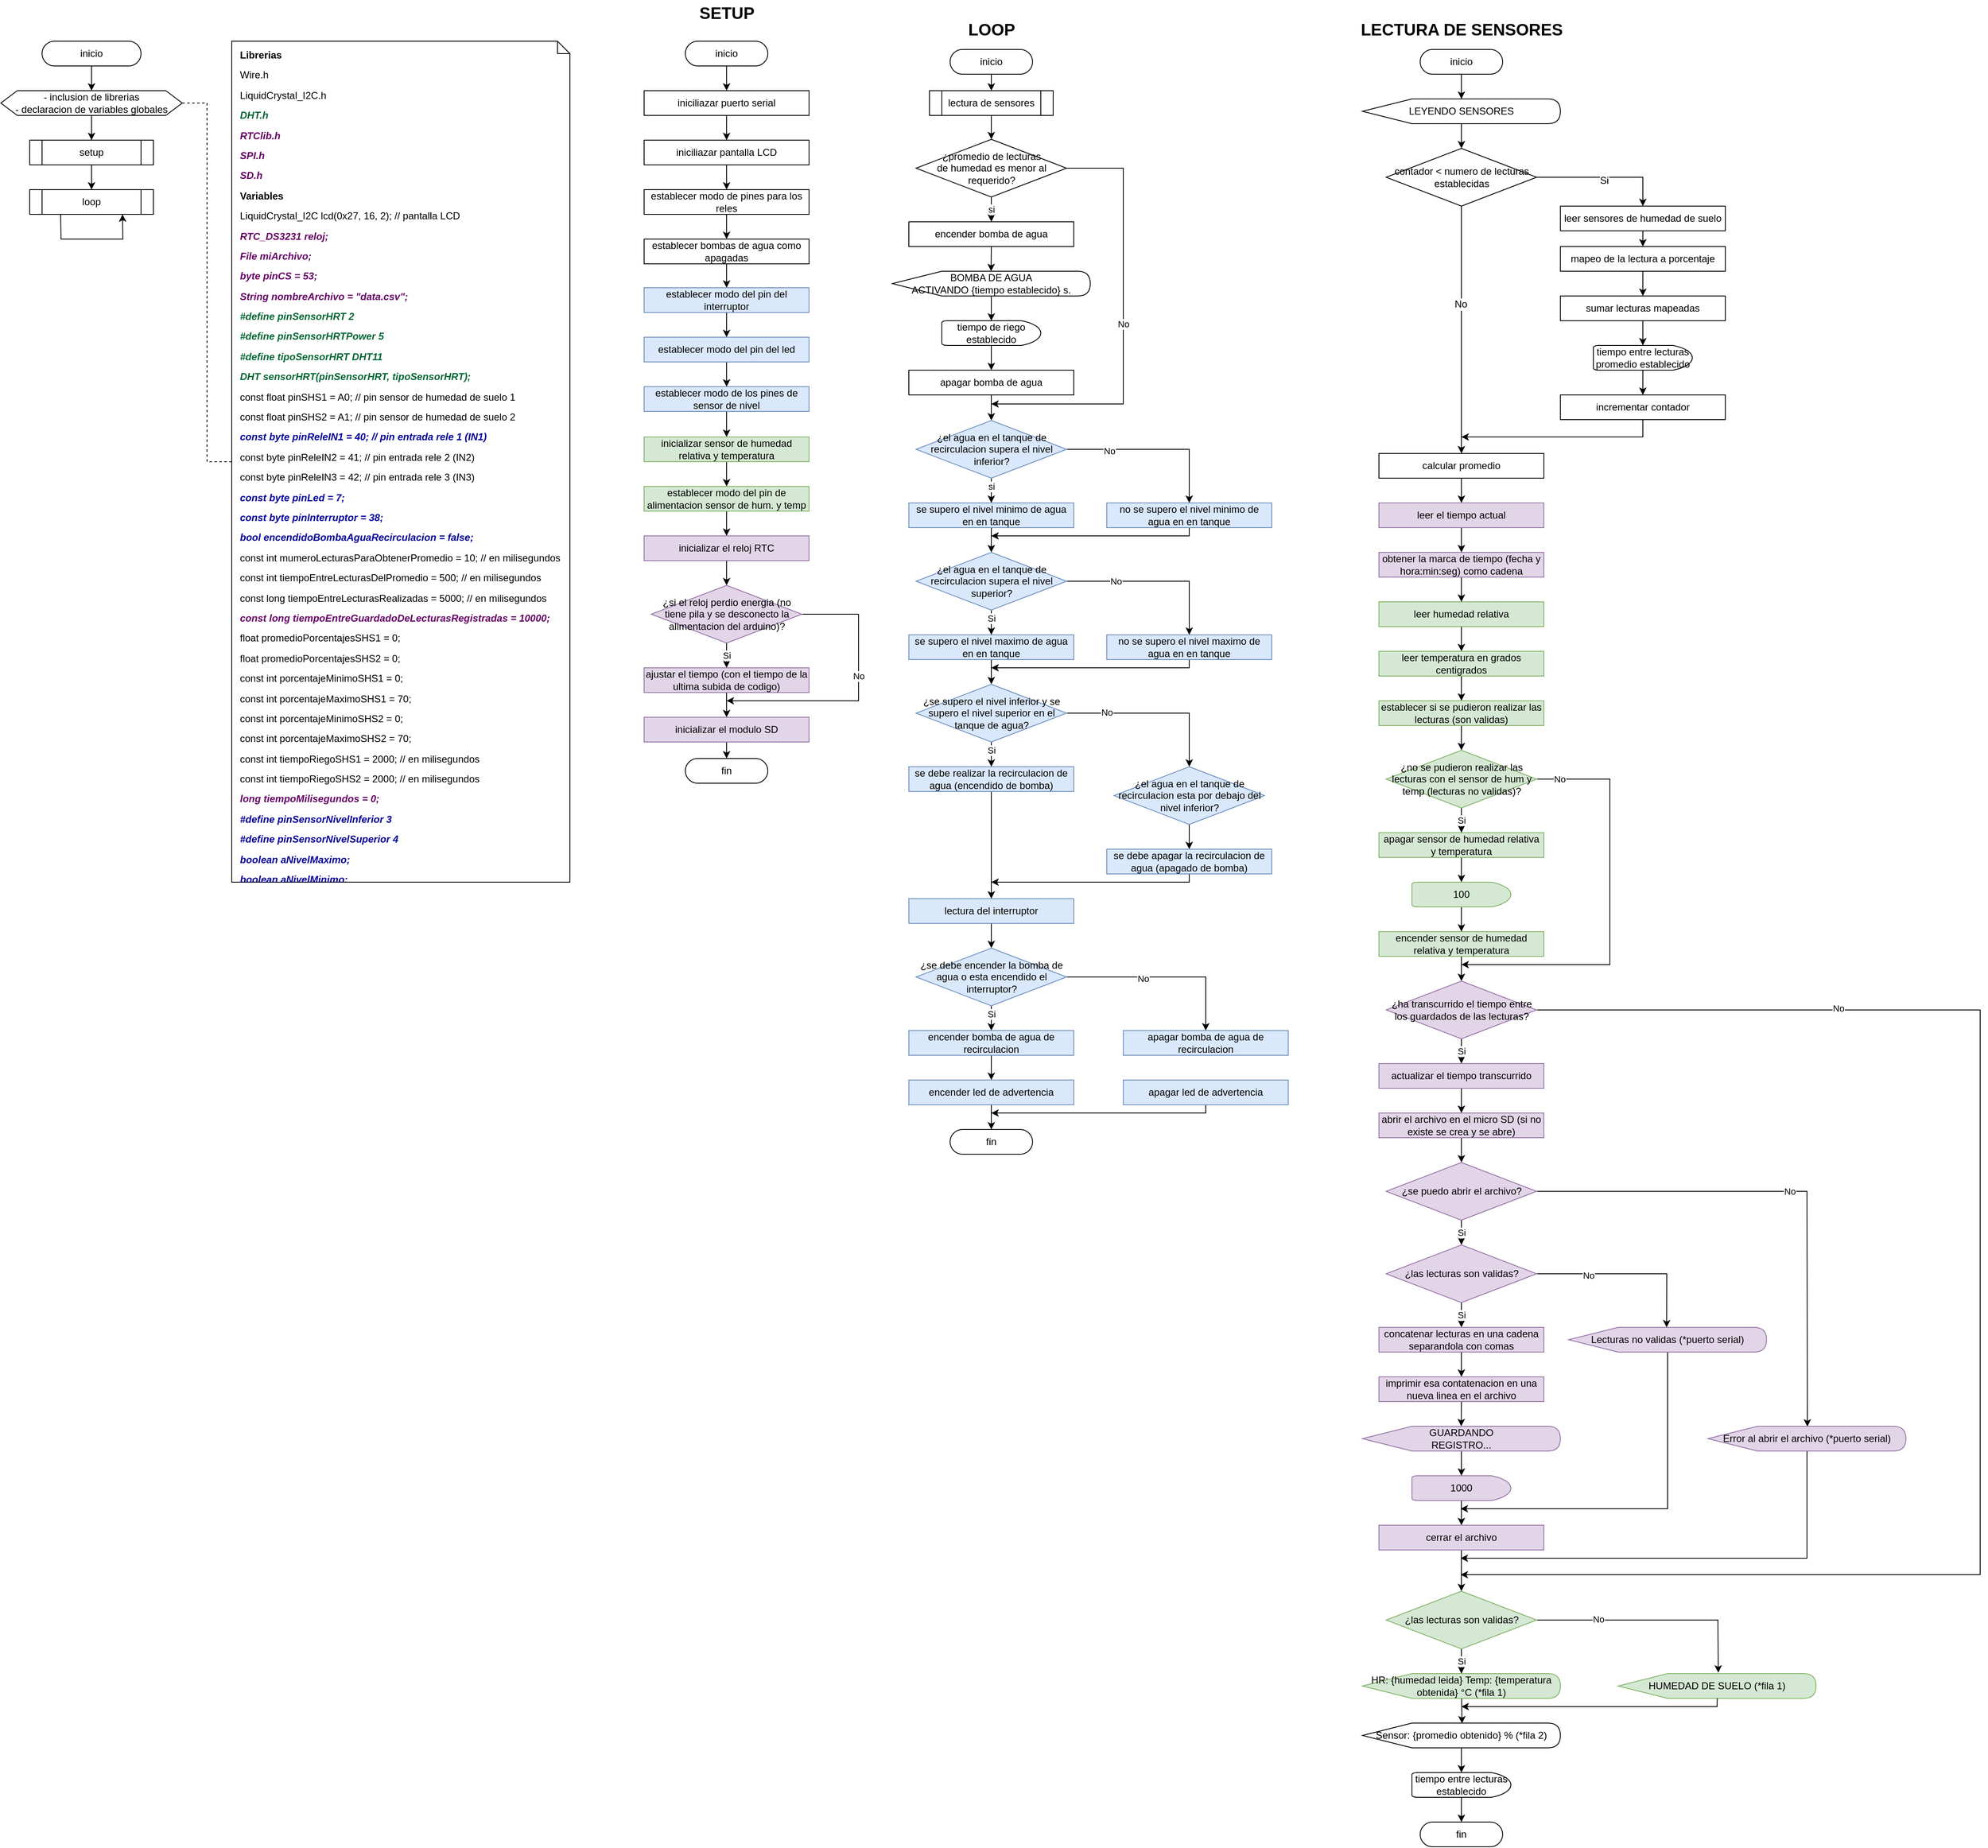 <mxfile version="15.4.0" type="device"><diagram id="C5RBs43oDa-KdzZeNtuy" name="Page-1"><mxGraphModel dx="1545" dy="425" grid="1" gridSize="10" guides="1" tooltips="1" connect="1" arrows="1" fold="1" page="1" pageScale="1" pageWidth="827" pageHeight="1169" math="0" shadow="0"><root><mxCell id="WIyWlLk6GJQsqaUBKTNV-0"/><mxCell id="WIyWlLk6GJQsqaUBKTNV-1" parent="WIyWlLk6GJQsqaUBKTNV-0"/><mxCell id="SXyKSP14s1fuc9lzsQ2--7" style="rounded=0;orthogonalLoop=1;jettySize=auto;html=1;exitX=0.5;exitY=1;exitDx=0;exitDy=0;entryX=0.5;entryY=0;entryDx=0;entryDy=0;" parent="WIyWlLk6GJQsqaUBKTNV-1" source="SXyKSP14s1fuc9lzsQ2--6" target="SXyKSP14s1fuc9lzsQ2--14" edge="1"><mxGeometry relative="1" as="geometry"><mxPoint x="-290.0" y="150" as="targetPoint"/></mxGeometry></mxCell><mxCell id="SXyKSP14s1fuc9lzsQ2--6" value="inicio" style="rounded=1;whiteSpace=wrap;html=1;labelBorderColor=none;arcSize=50;" parent="WIyWlLk6GJQsqaUBKTNV-1" vertex="1"><mxGeometry x="-350" y="90" width="120" height="30" as="geometry"/></mxCell><mxCell id="SXyKSP14s1fuc9lzsQ2--16" style="edgeStyle=none;rounded=0;orthogonalLoop=1;jettySize=auto;html=1;exitX=0.5;exitY=1;exitDx=0;exitDy=0;entryX=0.5;entryY=0;entryDx=0;entryDy=0;" parent="WIyWlLk6GJQsqaUBKTNV-1" source="SXyKSP14s1fuc9lzsQ2--14" target="SXyKSP14s1fuc9lzsQ2--15" edge="1"><mxGeometry relative="1" as="geometry"/></mxCell><mxCell id="SXyKSP14s1fuc9lzsQ2--14" value="&lt;span&gt;- inclusion de librerias&lt;br&gt;&lt;/span&gt;- declaracion de variables globales" style="shape=hexagon;perimeter=hexagonPerimeter2;whiteSpace=wrap;html=1;fixedSize=1;labelBorderColor=none;align=center;" parent="WIyWlLk6GJQsqaUBKTNV-1" vertex="1"><mxGeometry x="-400" y="150" width="220" height="30" as="geometry"/></mxCell><mxCell id="SXyKSP14s1fuc9lzsQ2--18" style="edgeStyle=none;rounded=0;orthogonalLoop=1;jettySize=auto;html=1;exitX=0.5;exitY=1;exitDx=0;exitDy=0;entryX=0.5;entryY=0;entryDx=0;entryDy=0;" parent="WIyWlLk6GJQsqaUBKTNV-1" source="SXyKSP14s1fuc9lzsQ2--15" target="SXyKSP14s1fuc9lzsQ2--17" edge="1"><mxGeometry relative="1" as="geometry"/></mxCell><mxCell id="SXyKSP14s1fuc9lzsQ2--15" value="setup" style="shape=process;whiteSpace=wrap;html=1;backgroundOutline=1;labelBorderColor=none;align=center;" parent="WIyWlLk6GJQsqaUBKTNV-1" vertex="1"><mxGeometry x="-365" y="210" width="150" height="30" as="geometry"/></mxCell><mxCell id="SXyKSP14s1fuc9lzsQ2--17" value="loop" style="shape=process;whiteSpace=wrap;html=1;backgroundOutline=1;labelBorderColor=none;align=center;" parent="WIyWlLk6GJQsqaUBKTNV-1" vertex="1"><mxGeometry x="-365" y="270" width="150" height="30" as="geometry"/></mxCell><mxCell id="SXyKSP14s1fuc9lzsQ2--19" style="edgeStyle=none;rounded=0;orthogonalLoop=1;jettySize=auto;html=1;exitX=0.25;exitY=1;exitDx=0;exitDy=0;entryX=0.75;entryY=1;entryDx=0;entryDy=0;" parent="WIyWlLk6GJQsqaUBKTNV-1" source="SXyKSP14s1fuc9lzsQ2--17" target="SXyKSP14s1fuc9lzsQ2--17" edge="1"><mxGeometry relative="1" as="geometry"><Array as="points"><mxPoint x="-327" y="330"/><mxPoint x="-252" y="330"/></Array></mxGeometry></mxCell><mxCell id="SXyKSP14s1fuc9lzsQ2--28" style="edgeStyle=none;rounded=0;orthogonalLoop=1;jettySize=auto;html=1;exitX=0.5;exitY=1;exitDx=0;exitDy=0;entryX=0.5;entryY=0;entryDx=0;entryDy=0;" parent="WIyWlLk6GJQsqaUBKTNV-1" source="SXyKSP14s1fuc9lzsQ2--20" target="SXyKSP14s1fuc9lzsQ2--25" edge="1"><mxGeometry relative="1" as="geometry"/></mxCell><mxCell id="SXyKSP14s1fuc9lzsQ2--20" value="inicio" style="rounded=1;whiteSpace=wrap;html=1;labelBorderColor=none;arcSize=50;" parent="WIyWlLk6GJQsqaUBKTNV-1" vertex="1"><mxGeometry x="430" y="90" width="100" height="30" as="geometry"/></mxCell><mxCell id="SXyKSP14s1fuc9lzsQ2--30" style="edgeStyle=none;rounded=0;orthogonalLoop=1;jettySize=auto;html=1;exitX=0.5;exitY=1;exitDx=0;exitDy=0;entryX=0.5;entryY=0;entryDx=0;entryDy=0;" parent="WIyWlLk6GJQsqaUBKTNV-1" source="SXyKSP14s1fuc9lzsQ2--21" target="SXyKSP14s1fuc9lzsQ2--26" edge="1"><mxGeometry relative="1" as="geometry"/></mxCell><mxCell id="SXyKSP14s1fuc9lzsQ2--21" value="iniciliazar pantalla LCD" style="rounded=0;whiteSpace=wrap;html=1;labelBorderColor=none;align=center;" parent="WIyWlLk6GJQsqaUBKTNV-1" vertex="1"><mxGeometry x="380" y="210" width="200" height="30" as="geometry"/></mxCell><mxCell id="SXyKSP14s1fuc9lzsQ2--29" style="edgeStyle=none;rounded=0;orthogonalLoop=1;jettySize=auto;html=1;exitX=0.5;exitY=1;exitDx=0;exitDy=0;entryX=0.5;entryY=0;entryDx=0;entryDy=0;" parent="WIyWlLk6GJQsqaUBKTNV-1" source="SXyKSP14s1fuc9lzsQ2--25" target="SXyKSP14s1fuc9lzsQ2--21" edge="1"><mxGeometry relative="1" as="geometry"/></mxCell><mxCell id="SXyKSP14s1fuc9lzsQ2--25" value="iniciliazar puerto serial" style="rounded=0;whiteSpace=wrap;html=1;labelBorderColor=none;align=center;" parent="WIyWlLk6GJQsqaUBKTNV-1" vertex="1"><mxGeometry x="380" y="150" width="200" height="30" as="geometry"/></mxCell><mxCell id="SXyKSP14s1fuc9lzsQ2--31" style="edgeStyle=none;rounded=0;orthogonalLoop=1;jettySize=auto;html=1;exitX=0.5;exitY=1;exitDx=0;exitDy=0;entryX=0.5;entryY=0;entryDx=0;entryDy=0;" parent="WIyWlLk6GJQsqaUBKTNV-1" source="SXyKSP14s1fuc9lzsQ2--26" target="SXyKSP14s1fuc9lzsQ2--27" edge="1"><mxGeometry relative="1" as="geometry"/></mxCell><mxCell id="SXyKSP14s1fuc9lzsQ2--26" value="establecer modo de pines para los reles" style="rounded=0;whiteSpace=wrap;html=1;labelBorderColor=none;align=center;" parent="WIyWlLk6GJQsqaUBKTNV-1" vertex="1"><mxGeometry x="380" y="270" width="200" height="30" as="geometry"/></mxCell><mxCell id="lHPPLv6M95i7eVPf1-zc-6" style="edgeStyle=orthogonalEdgeStyle;rounded=0;orthogonalLoop=1;jettySize=auto;html=1;exitX=0.5;exitY=1;exitDx=0;exitDy=0;entryX=0.5;entryY=0;entryDx=0;entryDy=0;" parent="WIyWlLk6GJQsqaUBKTNV-1" source="SXyKSP14s1fuc9lzsQ2--27" target="lHPPLv6M95i7eVPf1-zc-3" edge="1"><mxGeometry relative="1" as="geometry"/></mxCell><mxCell id="SXyKSP14s1fuc9lzsQ2--27" value="establecer bombas de agua como apagadas" style="rounded=0;whiteSpace=wrap;html=1;labelBorderColor=none;align=center;" parent="WIyWlLk6GJQsqaUBKTNV-1" vertex="1"><mxGeometry x="380" y="330" width="200" height="30" as="geometry"/></mxCell><mxCell id="SXyKSP14s1fuc9lzsQ2--32" value="fin" style="rounded=1;whiteSpace=wrap;html=1;labelBorderColor=none;arcSize=50;" parent="WIyWlLk6GJQsqaUBKTNV-1" vertex="1"><mxGeometry x="430" y="960" width="100" height="30" as="geometry"/></mxCell><mxCell id="SXyKSP14s1fuc9lzsQ2--34" style="edgeStyle=none;rounded=0;orthogonalLoop=1;jettySize=auto;html=1;exitX=0.5;exitY=1;exitDx=0;exitDy=0;entryX=0.5;entryY=0;entryDx=0;entryDy=0;" parent="WIyWlLk6GJQsqaUBKTNV-1" source="SXyKSP14s1fuc9lzsQ2--35" target="SXyKSP14s1fuc9lzsQ2--45" edge="1"><mxGeometry relative="1" as="geometry"><mxPoint x="873.5" y="150" as="targetPoint"/></mxGeometry></mxCell><mxCell id="SXyKSP14s1fuc9lzsQ2--35" value="inicio" style="rounded=1;whiteSpace=wrap;html=1;labelBorderColor=none;arcSize=50;" parent="WIyWlLk6GJQsqaUBKTNV-1" vertex="1"><mxGeometry x="751" y="100" width="100" height="30" as="geometry"/></mxCell><mxCell id="SXyKSP14s1fuc9lzsQ2--38" style="edgeStyle=none;rounded=0;orthogonalLoop=1;jettySize=auto;html=1;exitX=0.5;exitY=1;exitDx=0;exitDy=0;entryX=0.5;entryY=0;entryDx=0;entryDy=0;entryPerimeter=0;" parent="WIyWlLk6GJQsqaUBKTNV-1" source="SXyKSP14s1fuc9lzsQ2--45" target="SXyKSP14s1fuc9lzsQ2--49" edge="1"><mxGeometry relative="1" as="geometry"><mxPoint x="873.5" y="180" as="sourcePoint"/><mxPoint x="863.5" y="210" as="targetPoint"/></mxGeometry></mxCell><mxCell id="SXyKSP14s1fuc9lzsQ2--44" value="fin" style="rounded=1;whiteSpace=wrap;html=1;labelBorderColor=none;arcSize=50;" parent="WIyWlLk6GJQsqaUBKTNV-1" vertex="1"><mxGeometry x="751" y="1410" width="100" height="30" as="geometry"/></mxCell><mxCell id="SXyKSP14s1fuc9lzsQ2--45" value="lectura de sensores" style="shape=process;whiteSpace=wrap;html=1;backgroundOutline=1;labelBorderColor=none;align=center;" parent="WIyWlLk6GJQsqaUBKTNV-1" vertex="1"><mxGeometry x="726" y="150" width="150" height="30" as="geometry"/></mxCell><mxCell id="SXyKSP14s1fuc9lzsQ2--54" style="edgeStyle=none;rounded=0;orthogonalLoop=1;jettySize=auto;html=1;exitX=0.5;exitY=1;exitDx=0;exitDy=0;entryX=0.499;entryY=0;entryDx=0;entryDy=0;entryPerimeter=0;" parent="WIyWlLk6GJQsqaUBKTNV-1" source="SXyKSP14s1fuc9lzsQ2--47" target="SXyKSP14s1fuc9lzsQ2--53" edge="1"><mxGeometry relative="1" as="geometry"/></mxCell><mxCell id="SXyKSP14s1fuc9lzsQ2--47" value="encender bomba de agua" style="rounded=0;whiteSpace=wrap;html=1;labelBorderColor=none;align=center;" parent="WIyWlLk6GJQsqaUBKTNV-1" vertex="1"><mxGeometry x="701" y="309" width="200" height="30" as="geometry"/></mxCell><mxCell id="SXyKSP14s1fuc9lzsQ2--52" value="si" style="edgeStyle=none;rounded=0;orthogonalLoop=1;jettySize=auto;html=1;exitX=0.5;exitY=1;exitDx=0;exitDy=0;exitPerimeter=0;entryX=0.5;entryY=0;entryDx=0;entryDy=0;" parent="WIyWlLk6GJQsqaUBKTNV-1" source="SXyKSP14s1fuc9lzsQ2--49" target="SXyKSP14s1fuc9lzsQ2--47" edge="1"><mxGeometry relative="1" as="geometry"><mxPoint as="offset"/></mxGeometry></mxCell><mxCell id="SXyKSP14s1fuc9lzsQ2--60" value="No" style="edgeStyle=none;rounded=0;orthogonalLoop=1;jettySize=auto;html=1;exitX=1;exitY=0.5;exitDx=0;exitDy=0;exitPerimeter=0;" parent="WIyWlLk6GJQsqaUBKTNV-1" source="SXyKSP14s1fuc9lzsQ2--49" edge="1"><mxGeometry relative="1" as="geometry"><mxPoint x="801" y="530" as="targetPoint"/><Array as="points"><mxPoint x="961" y="244"/><mxPoint x="961" y="530"/></Array></mxGeometry></mxCell><mxCell id="SXyKSP14s1fuc9lzsQ2--49" value="¿promedio de lecturas&lt;br&gt;de humedad es menor al requerido?" style="strokeWidth=1;html=1;shape=mxgraph.flowchart.decision;whiteSpace=wrap;labelBorderColor=none;align=center;" parent="WIyWlLk6GJQsqaUBKTNV-1" vertex="1"><mxGeometry x="709.75" y="209" width="182.5" height="70" as="geometry"/></mxCell><mxCell id="SXyKSP14s1fuc9lzsQ2--56" value="" style="edgeStyle=none;rounded=0;orthogonalLoop=1;jettySize=auto;html=1;" parent="WIyWlLk6GJQsqaUBKTNV-1" source="SXyKSP14s1fuc9lzsQ2--53" target="SXyKSP14s1fuc9lzsQ2--55" edge="1"><mxGeometry relative="1" as="geometry"/></mxCell><mxCell id="SXyKSP14s1fuc9lzsQ2--53" value="BOMBA DE AGUA&lt;br&gt;ACTIVANDO {tiempo establecido} s." style="shape=display;whiteSpace=wrap;html=1;labelBorderColor=none;strokeWidth=1;align=center;" parent="WIyWlLk6GJQsqaUBKTNV-1" vertex="1"><mxGeometry x="681" y="369" width="240" height="30" as="geometry"/></mxCell><mxCell id="SXyKSP14s1fuc9lzsQ2--58" style="edgeStyle=none;rounded=0;orthogonalLoop=1;jettySize=auto;html=1;exitX=0.5;exitY=1;exitDx=0;exitDy=0;exitPerimeter=0;entryX=0.5;entryY=0;entryDx=0;entryDy=0;" parent="WIyWlLk6GJQsqaUBKTNV-1" source="SXyKSP14s1fuc9lzsQ2--55" target="SXyKSP14s1fuc9lzsQ2--57" edge="1"><mxGeometry relative="1" as="geometry"/></mxCell><mxCell id="SXyKSP14s1fuc9lzsQ2--55" value="tiempo de riego establecido" style="strokeWidth=1;html=1;shape=mxgraph.flowchart.delay;whiteSpace=wrap;labelBorderColor=none;align=center;" parent="WIyWlLk6GJQsqaUBKTNV-1" vertex="1"><mxGeometry x="741" y="429" width="120" height="30" as="geometry"/></mxCell><mxCell id="SXyKSP14s1fuc9lzsQ2--59" style="edgeStyle=none;rounded=0;orthogonalLoop=1;jettySize=auto;html=1;exitX=0.5;exitY=1;exitDx=0;exitDy=0;entryX=0.5;entryY=0;entryDx=0;entryDy=0;entryPerimeter=0;" parent="WIyWlLk6GJQsqaUBKTNV-1" source="SXyKSP14s1fuc9lzsQ2--57" target="lHPPLv6M95i7eVPf1-zc-10" edge="1"><mxGeometry relative="1" as="geometry"><mxPoint x="761" y="540" as="targetPoint"/></mxGeometry></mxCell><mxCell id="SXyKSP14s1fuc9lzsQ2--57" value="apagar bomba de agua" style="rounded=0;whiteSpace=wrap;html=1;labelBorderColor=none;align=center;" parent="WIyWlLk6GJQsqaUBKTNV-1" vertex="1"><mxGeometry x="701" y="489" width="200" height="30" as="geometry"/></mxCell><mxCell id="SXyKSP14s1fuc9lzsQ2--61" value="SETUP" style="text;html=1;align=center;verticalAlign=middle;resizable=0;points=[];autosize=1;strokeColor=none;fillColor=none;fontStyle=1;fontSize=20;" parent="WIyWlLk6GJQsqaUBKTNV-1" vertex="1"><mxGeometry x="440" y="40" width="80" height="30" as="geometry"/></mxCell><mxCell id="SXyKSP14s1fuc9lzsQ2--62" value="LOOP" style="text;html=1;align=center;verticalAlign=middle;resizable=0;points=[];autosize=1;strokeColor=none;fillColor=none;fontStyle=1;fontSize=20;" parent="WIyWlLk6GJQsqaUBKTNV-1" vertex="1"><mxGeometry x="766" y="60" width="70" height="30" as="geometry"/></mxCell><mxCell id="SXyKSP14s1fuc9lzsQ2--77" value="" style="edgeStyle=none;rounded=0;orthogonalLoop=1;jettySize=auto;html=1;fontSize=20;" parent="WIyWlLk6GJQsqaUBKTNV-1" source="SXyKSP14s1fuc9lzsQ2--64" target="SXyKSP14s1fuc9lzsQ2--75" edge="1"><mxGeometry relative="1" as="geometry"/></mxCell><mxCell id="SXyKSP14s1fuc9lzsQ2--64" value="inicio" style="rounded=1;whiteSpace=wrap;html=1;labelBorderColor=none;arcSize=50;" parent="WIyWlLk6GJQsqaUBKTNV-1" vertex="1"><mxGeometry x="1321" y="100" width="100" height="30" as="geometry"/></mxCell><mxCell id="SXyKSP14s1fuc9lzsQ2--73" value="fin" style="rounded=1;whiteSpace=wrap;html=1;labelBorderColor=none;arcSize=50;" parent="WIyWlLk6GJQsqaUBKTNV-1" vertex="1"><mxGeometry x="1321" y="2250" width="100" height="30" as="geometry"/></mxCell><mxCell id="SXyKSP14s1fuc9lzsQ2--74" value="LECTURA DE SENSORES" style="text;html=1;align=center;verticalAlign=middle;resizable=0;points=[];autosize=1;strokeColor=none;fillColor=none;fontStyle=1;fontSize=20;" parent="WIyWlLk6GJQsqaUBKTNV-1" vertex="1"><mxGeometry x="1241" y="60" width="260" height="30" as="geometry"/></mxCell><mxCell id="SXyKSP14s1fuc9lzsQ2--80" value="" style="edgeStyle=none;rounded=0;orthogonalLoop=1;jettySize=auto;html=1;fontSize=20;" parent="WIyWlLk6GJQsqaUBKTNV-1" source="SXyKSP14s1fuc9lzsQ2--75" target="SXyKSP14s1fuc9lzsQ2--79" edge="1"><mxGeometry relative="1" as="geometry"/></mxCell><mxCell id="SXyKSP14s1fuc9lzsQ2--75" value="LEYENDO SENSORES" style="shape=display;whiteSpace=wrap;html=1;labelBorderColor=none;strokeWidth=1;align=center;" parent="WIyWlLk6GJQsqaUBKTNV-1" vertex="1"><mxGeometry x="1251" y="160" width="240" height="30" as="geometry"/></mxCell><mxCell id="SXyKSP14s1fuc9lzsQ2--85" value="&lt;font style=&quot;font-size: 12px&quot;&gt;Si&lt;/font&gt;" style="edgeStyle=none;rounded=0;orthogonalLoop=1;jettySize=auto;html=1;exitX=1;exitY=0.5;exitDx=0;exitDy=0;exitPerimeter=0;entryX=0.5;entryY=0;entryDx=0;entryDy=0;fontSize=20;" parent="WIyWlLk6GJQsqaUBKTNV-1" source="SXyKSP14s1fuc9lzsQ2--79" target="SXyKSP14s1fuc9lzsQ2--81" edge="1"><mxGeometry relative="1" as="geometry"><Array as="points"><mxPoint x="1591" y="255"/></Array></mxGeometry></mxCell><mxCell id="SXyKSP14s1fuc9lzsQ2--92" style="edgeStyle=none;rounded=0;orthogonalLoop=1;jettySize=auto;html=1;exitX=0.5;exitY=1;exitDx=0;exitDy=0;exitPerimeter=0;fontSize=20;entryX=0.5;entryY=0;entryDx=0;entryDy=0;" parent="WIyWlLk6GJQsqaUBKTNV-1" source="SXyKSP14s1fuc9lzsQ2--79" target="SXyKSP14s1fuc9lzsQ2--93" edge="1"><mxGeometry relative="1" as="geometry"><mxPoint x="1371" y="540" as="targetPoint"/></mxGeometry></mxCell><mxCell id="SXyKSP14s1fuc9lzsQ2--95" value="No" style="edgeLabel;html=1;align=center;verticalAlign=middle;resizable=0;points=[];fontSize=12;" parent="SXyKSP14s1fuc9lzsQ2--92" vertex="1" connectable="0"><mxGeometry x="-0.21" y="-1" relative="1" as="geometry"><mxPoint as="offset"/></mxGeometry></mxCell><mxCell id="SXyKSP14s1fuc9lzsQ2--79" value="contador &amp;lt; numero de lecturas establecidas" style="strokeWidth=1;html=1;shape=mxgraph.flowchart.decision;whiteSpace=wrap;labelBorderColor=none;align=center;" parent="WIyWlLk6GJQsqaUBKTNV-1" vertex="1"><mxGeometry x="1279.75" y="220" width="182.5" height="70" as="geometry"/></mxCell><mxCell id="SXyKSP14s1fuc9lzsQ2--87" style="edgeStyle=none;rounded=0;orthogonalLoop=1;jettySize=auto;html=1;exitX=0.5;exitY=1;exitDx=0;exitDy=0;entryX=0.5;entryY=0;entryDx=0;entryDy=0;fontSize=20;" parent="WIyWlLk6GJQsqaUBKTNV-1" source="SXyKSP14s1fuc9lzsQ2--81" target="SXyKSP14s1fuc9lzsQ2--82" edge="1"><mxGeometry relative="1" as="geometry"/></mxCell><mxCell id="SXyKSP14s1fuc9lzsQ2--81" value="leer sensores de humedad de suelo" style="rounded=0;whiteSpace=wrap;html=1;labelBorderColor=none;align=center;" parent="WIyWlLk6GJQsqaUBKTNV-1" vertex="1"><mxGeometry x="1491" y="290" width="200" height="30" as="geometry"/></mxCell><mxCell id="SXyKSP14s1fuc9lzsQ2--88" style="edgeStyle=none;rounded=0;orthogonalLoop=1;jettySize=auto;html=1;exitX=0.5;exitY=1;exitDx=0;exitDy=0;entryX=0.5;entryY=0;entryDx=0;entryDy=0;fontSize=20;" parent="WIyWlLk6GJQsqaUBKTNV-1" source="SXyKSP14s1fuc9lzsQ2--82" target="SXyKSP14s1fuc9lzsQ2--83" edge="1"><mxGeometry relative="1" as="geometry"/></mxCell><mxCell id="SXyKSP14s1fuc9lzsQ2--82" value="mapeo de la lectura a porcentaje" style="rounded=0;whiteSpace=wrap;html=1;labelBorderColor=none;align=center;" parent="WIyWlLk6GJQsqaUBKTNV-1" vertex="1"><mxGeometry x="1491" y="339" width="200" height="30" as="geometry"/></mxCell><mxCell id="SXyKSP14s1fuc9lzsQ2--89" style="edgeStyle=none;rounded=0;orthogonalLoop=1;jettySize=auto;html=1;exitX=0.5;exitY=1;exitDx=0;exitDy=0;entryX=0.5;entryY=0;entryDx=0;entryDy=0;entryPerimeter=0;fontSize=20;" parent="WIyWlLk6GJQsqaUBKTNV-1" source="SXyKSP14s1fuc9lzsQ2--83" target="SXyKSP14s1fuc9lzsQ2--84" edge="1"><mxGeometry relative="1" as="geometry"/></mxCell><mxCell id="SXyKSP14s1fuc9lzsQ2--83" value="sumar lecturas mapeadas" style="rounded=0;whiteSpace=wrap;html=1;labelBorderColor=none;align=center;" parent="WIyWlLk6GJQsqaUBKTNV-1" vertex="1"><mxGeometry x="1491" y="399" width="200" height="30" as="geometry"/></mxCell><mxCell id="SXyKSP14s1fuc9lzsQ2--91" style="edgeStyle=none;rounded=0;orthogonalLoop=1;jettySize=auto;html=1;exitX=0.5;exitY=1;exitDx=0;exitDy=0;exitPerimeter=0;entryX=0.5;entryY=0;entryDx=0;entryDy=0;fontSize=20;" parent="WIyWlLk6GJQsqaUBKTNV-1" source="SXyKSP14s1fuc9lzsQ2--84" target="SXyKSP14s1fuc9lzsQ2--90" edge="1"><mxGeometry relative="1" as="geometry"/></mxCell><mxCell id="SXyKSP14s1fuc9lzsQ2--84" value="tiempo entre lecturas promedio establecido" style="strokeWidth=1;html=1;shape=mxgraph.flowchart.delay;whiteSpace=wrap;labelBorderColor=none;align=center;" parent="WIyWlLk6GJQsqaUBKTNV-1" vertex="1"><mxGeometry x="1531" y="459" width="120" height="30" as="geometry"/></mxCell><mxCell id="SXyKSP14s1fuc9lzsQ2--94" style="edgeStyle=none;rounded=0;orthogonalLoop=1;jettySize=auto;html=1;exitX=0.5;exitY=1;exitDx=0;exitDy=0;fontSize=20;" parent="WIyWlLk6GJQsqaUBKTNV-1" source="SXyKSP14s1fuc9lzsQ2--90" edge="1"><mxGeometry relative="1" as="geometry"><mxPoint x="1371" y="570" as="targetPoint"/><Array as="points"><mxPoint x="1591" y="570"/></Array></mxGeometry></mxCell><mxCell id="SXyKSP14s1fuc9lzsQ2--90" value="incrementar contador" style="rounded=0;whiteSpace=wrap;html=1;labelBorderColor=none;align=center;" parent="WIyWlLk6GJQsqaUBKTNV-1" vertex="1"><mxGeometry x="1491" y="519" width="200" height="30" as="geometry"/></mxCell><mxCell id="az3jjfW9kAAy9uScdxiY-10" style="edgeStyle=none;rounded=0;orthogonalLoop=1;jettySize=auto;html=1;exitX=0.5;exitY=1;exitDx=0;exitDy=0;entryX=0.5;entryY=0;entryDx=0;entryDy=0;" edge="1" parent="WIyWlLk6GJQsqaUBKTNV-1" source="SXyKSP14s1fuc9lzsQ2--93" target="az3jjfW9kAAy9uScdxiY-9"><mxGeometry relative="1" as="geometry"/></mxCell><mxCell id="SXyKSP14s1fuc9lzsQ2--93" value="calcular promedio" style="rounded=0;whiteSpace=wrap;html=1;labelBorderColor=none;align=center;" parent="WIyWlLk6GJQsqaUBKTNV-1" vertex="1"><mxGeometry x="1271" y="590" width="200" height="30" as="geometry"/></mxCell><mxCell id="1D5j_3aUfYSQDT3RpKQO-0" value="&lt;p style=&quot;margin: 0px ; margin-top: 10px ; margin-left: 10px ; text-align: left&quot;&gt;Librerias&lt;/p&gt;&lt;p style=&quot;margin: 0px ; margin-top: 10px ; margin-left: 10px ; text-align: left&quot;&gt;&lt;span style=&quot;font-weight: normal&quot;&gt;Wire.h&lt;/span&gt;&lt;/p&gt;&lt;p style=&quot;margin: 0px ; margin-top: 10px ; margin-left: 10px ; text-align: left&quot;&gt;&lt;span style=&quot;font-weight: normal&quot;&gt;LiquidCrystal_I2C.h&lt;/span&gt;&lt;/p&gt;&lt;p style=&quot;margin: 0px ; margin-top: 10px ; margin-left: 10px ; text-align: left&quot;&gt;&lt;span style=&quot;background-color: rgb(255 , 255 , 255)&quot;&gt;&lt;font color=&quot;#006633&quot;&gt;&lt;i&gt;DHT.h&lt;/i&gt;&lt;/font&gt;&lt;/span&gt;&lt;span style=&quot;font-weight: normal&quot;&gt;&lt;br&gt;&lt;/span&gt;&lt;/p&gt;&lt;p style=&quot;margin: 0px ; margin-top: 10px ; margin-left: 10px ; text-align: left&quot;&gt;&lt;font color=&quot;#660066&quot;&gt;&lt;i&gt;RTClib.h&lt;/i&gt;&lt;/font&gt;&lt;/p&gt;&lt;p style=&quot;margin: 0px ; margin-top: 10px ; margin-left: 10px ; text-align: left&quot;&gt;&lt;font color=&quot;#660066&quot;&gt;&lt;i&gt;SPI.h&lt;/i&gt;&lt;/font&gt;&lt;/p&gt;&lt;p style=&quot;margin: 0px ; margin-top: 10px ; margin-left: 10px ; text-align: left&quot;&gt;&lt;span style=&quot;background-color: rgb(255 , 255 , 255)&quot;&gt;&lt;i&gt;&lt;font color=&quot;#660066&quot;&gt;&lt;/font&gt;&lt;/i&gt;&lt;/span&gt;&lt;/p&gt;&lt;p style=&quot;margin: 0px ; margin-top: 10px ; margin-left: 10px ; text-align: left&quot;&gt;&lt;font color=&quot;#660066&quot;&gt;&lt;i&gt;SD.h&lt;/i&gt;&lt;/font&gt;&lt;/p&gt;&lt;p style=&quot;margin: 0px ; margin-top: 10px ; margin-left: 10px ; text-align: left&quot;&gt;Variables&lt;/p&gt;&lt;p style=&quot;margin: 0px ; margin-top: 10px ; margin-left: 10px ; text-align: left&quot;&gt;&lt;span style=&quot;font-weight: normal&quot;&gt;LiquidCrystal_I2C lcd(0x27, 16, 2); // pantalla LCD&lt;/span&gt;&lt;/p&gt;&lt;p style=&quot;margin: 0px ; margin-top: 10px ; margin-left: 10px ; text-align: left&quot;&gt;&lt;font color=&quot;#660066&quot;&gt;&lt;i&gt;RTC_DS3231 reloj;&lt;/i&gt;&lt;/font&gt;&lt;/p&gt;&lt;p style=&quot;margin: 0px ; margin-top: 10px ; margin-left: 10px ; text-align: left&quot;&gt;&lt;font color=&quot;#660066&quot;&gt;&lt;i&gt;File miArchivo;&lt;/i&gt;&lt;/font&gt;&lt;/p&gt;&lt;p style=&quot;margin: 0px ; margin-top: 10px ; margin-left: 10px ; text-align: left&quot;&gt;&lt;font color=&quot;#660066&quot;&gt;&lt;i&gt;byte pinCS = 53;&lt;/i&gt;&lt;/font&gt;&lt;/p&gt;&lt;p style=&quot;margin: 0px ; margin-top: 10px ; margin-left: 10px ; text-align: left&quot;&gt;&lt;/p&gt;&lt;p style=&quot;margin: 0px ; margin-top: 10px ; margin-left: 10px ; text-align: left&quot;&gt;&lt;font color=&quot;#660066&quot;&gt;&lt;i&gt;String nombreArchivo = &quot;data.csv&quot;;&lt;/i&gt;&lt;/font&gt;&lt;/p&gt;&lt;p style=&quot;margin: 0px ; margin-top: 10px ; margin-left: 10px ; text-align: left&quot;&gt;&lt;i&gt;&lt;font color=&quot;#006633&quot;&gt;#define pinSensorHRT 2&lt;/font&gt;&lt;/i&gt;&lt;/p&gt;&lt;p style=&quot;margin: 0px ; margin-top: 10px ; margin-left: 10px ; text-align: left&quot;&gt;&lt;i&gt;&lt;font color=&quot;#006633&quot;&gt;#define pinSensorHRTPower 5&lt;/font&gt;&lt;/i&gt;&lt;/p&gt;&lt;p style=&quot;margin: 0px ; margin-top: 10px ; margin-left: 10px ; text-align: left&quot;&gt;&lt;i&gt;&lt;font color=&quot;#006633&quot;&gt;#define tipoSensorHRT DHT11&lt;/font&gt;&lt;/i&gt;&lt;/p&gt;&lt;p style=&quot;margin: 0px ; margin-top: 10px ; margin-left: 10px ; text-align: left&quot;&gt;&lt;/p&gt;&lt;p style=&quot;margin: 0px ; margin-top: 10px ; margin-left: 10px ; text-align: left&quot;&gt;&lt;i&gt;&lt;font color=&quot;#006633&quot;&gt;DHT sensorHRT(pinSensorHRT, tipoSensorHRT);&lt;/font&gt;&lt;/i&gt;&lt;/p&gt;&lt;p style=&quot;margin: 0px ; margin-top: 10px ; margin-left: 10px ; text-align: left&quot;&gt;&lt;span style=&quot;font-weight: normal&quot;&gt;const float pinSHS1 = A0; // pin sensor de humedad de suelo 1&lt;/span&gt;&lt;/p&gt;&lt;p style=&quot;margin: 0px ; margin-top: 10px ; margin-left: 10px ; text-align: left&quot;&gt;&lt;span style=&quot;font-weight: normal&quot;&gt;const float pinSHS2 = A1; // pin sensor de humedad de suelo 2&lt;/span&gt;&lt;/p&gt;&lt;p style=&quot;margin: 0px ; margin-top: 10px ; margin-left: 10px ; text-align: left&quot;&gt;&lt;i&gt;&lt;font color=&quot;#000099&quot;&gt;&lt;span class=&quot;pl-k&quot; style=&quot;box-sizing: border-box ; background-color: rgb(255 , 255 , 255)&quot;&gt;const&lt;/span&gt;&lt;span style=&quot;background-color: rgb(255 , 255 , 255)&quot;&gt; byte pinReleIN1 = &lt;/span&gt;&lt;span class=&quot;pl-c1&quot; style=&quot;box-sizing: border-box ; background-color: rgb(255 , 255 , 255)&quot;&gt;40&lt;/span&gt;&lt;span style=&quot;background-color: rgb(255 , 255 , 255)&quot;&gt;; // pin entrada rele 1 (IN1)&lt;/span&gt;&lt;br&gt;&lt;/font&gt;&lt;/i&gt;&lt;/p&gt;&lt;p style=&quot;margin: 0px ; margin-top: 10px ; margin-left: 10px ; text-align: left&quot;&gt;&lt;span style=&quot;font-weight: normal&quot;&gt;const byte pinReleIN2 = 41; // pin entrada rele 2 (IN2)&lt;/span&gt;&lt;/p&gt;&lt;p style=&quot;margin: 0px ; margin-top: 10px ; margin-left: 10px ; text-align: left&quot;&gt;&lt;span style=&quot;font-weight: normal&quot;&gt;const byte pinReleIN3 = 42; // pin entrada rele 3 (IN3)&lt;/span&gt;&lt;/p&gt;&lt;p style=&quot;margin: 0px ; margin-top: 10px ; margin-left: 10px ; text-align: left&quot;&gt;&lt;font color=&quot;#000099&quot;&gt;&lt;i&gt;const byte pinLed = 7;&amp;nbsp; &amp;nbsp; &amp;nbsp;&lt;/i&gt;&lt;/font&gt;&lt;/p&gt;&lt;p style=&quot;margin: 0px ; margin-top: 10px ; margin-left: 10px ; text-align: left&quot;&gt;&lt;/p&gt;&lt;p style=&quot;margin: 0px ; margin-top: 10px ; margin-left: 10px ; text-align: left&quot;&gt;&lt;font color=&quot;#000099&quot;&gt;&lt;i&gt;const byte pinInterruptor = 38;&lt;/i&gt;&lt;/font&gt;&lt;/p&gt;&lt;p style=&quot;margin: 0px ; margin-top: 10px ; margin-left: 10px ; text-align: left&quot;&gt;&lt;i&gt;&lt;font color=&quot;#000099&quot;&gt;&lt;span class=&quot;pl-k&quot; style=&quot;box-sizing: border-box ; background-color: rgb(255 , 255 , 255)&quot;&gt;bool&lt;/span&gt;&lt;span style=&quot;background-color: rgb(255 , 255 , 255)&quot;&gt; encendidoBombaAguaRecirculacion = &lt;/span&gt;&lt;span class=&quot;pl-c1&quot; style=&quot;box-sizing: border-box ; background-color: rgb(255 , 255 , 255)&quot;&gt;false&lt;/span&gt;&lt;span style=&quot;background-color: rgb(255 , 255 , 255)&quot;&gt;;&lt;/span&gt;&lt;/font&gt;&lt;/i&gt;&lt;font color=&quot;#000099&quot;&gt;&lt;i&gt;&lt;br&gt;&lt;/i&gt;&lt;/font&gt;&lt;/p&gt;&lt;p style=&quot;margin: 0px ; margin-top: 10px ; margin-left: 10px ; text-align: left&quot;&gt;&lt;span style=&quot;font-weight: normal&quot;&gt;const int mumeroLecturasParaObtenerPromedio = 10; // en milisegundos&lt;/span&gt;&lt;/p&gt;&lt;p style=&quot;margin: 0px ; margin-top: 10px ; margin-left: 10px ; text-align: left&quot;&gt;&lt;span style=&quot;font-weight: normal&quot;&gt;const int tiempoEntreLecturasDelPromedio = 500; // en milisegundos&lt;/span&gt;&lt;/p&gt;&lt;p style=&quot;margin: 0px ; margin-top: 10px ; margin-left: 10px ; text-align: left&quot;&gt;&lt;span style=&quot;font-weight: normal&quot;&gt;const long tiempoEntreLecturasRealizadas = 5000; // en milisegundos&lt;/span&gt;&lt;/p&gt;&lt;p style=&quot;margin: 0px ; margin-top: 10px ; margin-left: 10px ; text-align: left&quot;&gt;&lt;i&gt;&lt;font color=&quot;#660066&quot;&gt;&lt;span class=&quot;pl-k&quot; style=&quot;box-sizing: border-box ; background-color: rgb(255 , 255 , 255)&quot;&gt;const&lt;/span&gt;&lt;span style=&quot;background-color: rgb(255 , 255 , 255)&quot;&gt; &lt;/span&gt;&lt;span class=&quot;pl-k&quot; style=&quot;box-sizing: border-box ; background-color: rgb(255 , 255 , 255)&quot;&gt;long&lt;/span&gt;&lt;span style=&quot;background-color: rgb(255 , 255 , 255)&quot;&gt; tiempoEntreGuardadoDeLecturasRegistradas = &lt;/span&gt;&lt;span class=&quot;pl-c1&quot; style=&quot;box-sizing: border-box ; background-color: rgb(255 , 255 , 255)&quot;&gt;10000&lt;/span&gt;&lt;span style=&quot;background-color: rgb(255 , 255 , 255)&quot;&gt;;&lt;/span&gt;&lt;/font&gt;&lt;/i&gt;&lt;span style=&quot;font-weight: normal&quot;&gt;&lt;br&gt;&lt;/span&gt;&lt;/p&gt;&lt;p style=&quot;margin: 0px ; margin-top: 10px ; margin-left: 10px ; text-align: left&quot;&gt;&lt;span style=&quot;font-weight: normal&quot;&gt;float promedioPorcentajesSHS1 = 0;&lt;/span&gt;&lt;/p&gt;&lt;p style=&quot;margin: 0px ; margin-top: 10px ; margin-left: 10px ; text-align: left&quot;&gt;&lt;span style=&quot;font-weight: normal&quot;&gt;float promedioPorcentajesSHS2 = 0;&lt;/span&gt;&lt;/p&gt;&lt;p style=&quot;margin: 0px ; margin-top: 10px ; margin-left: 10px ; text-align: left&quot;&gt;&lt;span style=&quot;font-weight: normal&quot;&gt;const int porcentajeMinimoSHS1 = 0;&lt;/span&gt;&lt;/p&gt;&lt;p style=&quot;margin: 0px ; margin-top: 10px ; margin-left: 10px ; text-align: left&quot;&gt;&lt;span style=&quot;font-weight: normal&quot;&gt;const int porcentajeMaximoSHS1 = 70;&lt;/span&gt;&lt;/p&gt;&lt;p style=&quot;margin: 0px ; margin-top: 10px ; margin-left: 10px ; text-align: left&quot;&gt;&lt;span style=&quot;font-weight: normal&quot;&gt;const int porcentajeMinimoSHS2 = 0;&lt;/span&gt;&lt;/p&gt;&lt;p style=&quot;margin: 0px ; margin-top: 10px ; margin-left: 10px ; text-align: left&quot;&gt;&lt;span style=&quot;font-weight: normal&quot;&gt;const int porcentajeMaximoSHS2 = 70;&lt;/span&gt;&lt;/p&gt;&lt;p style=&quot;margin: 0px ; margin-top: 10px ; margin-left: 10px ; text-align: left&quot;&gt;&lt;span style=&quot;font-weight: normal&quot;&gt;const int tiempoRiegoSHS1 = 2000; // en milisegundos&lt;/span&gt;&lt;/p&gt;&lt;p style=&quot;margin: 0px ; margin-top: 10px ; margin-left: 10px ; text-align: left&quot;&gt;&lt;span style=&quot;font-weight: normal&quot;&gt;const int tiempoRiegoSHS2 = 2000; // en milisegundos&lt;/span&gt;&lt;/p&gt;&lt;p style=&quot;margin: 0px ; margin-top: 10px ; margin-left: 10px ; text-align: left&quot;&gt;&lt;i&gt;&lt;font color=&quot;#660066&quot;&gt;&lt;span class=&quot;pl-k&quot; style=&quot;box-sizing: border-box ; background-color: rgb(255 , 255 , 255)&quot;&gt;long&lt;/span&gt;&lt;span style=&quot;background-color: rgb(255 , 255 , 255)&quot;&gt; tiempoMilisegundos = &lt;/span&gt;&lt;span class=&quot;pl-c1&quot; style=&quot;box-sizing: border-box ; background-color: rgb(255 , 255 , 255)&quot;&gt;0&lt;/span&gt;&lt;span style=&quot;background-color: rgb(255 , 255 , 255)&quot;&gt;;&lt;/span&gt;&lt;/font&gt;&lt;/i&gt;&lt;span style=&quot;font-weight: normal&quot;&gt;&lt;br&gt;&lt;/span&gt;&lt;/p&gt;&lt;p style=&quot;margin: 0px ; margin-top: 10px ; margin-left: 10px ; text-align: left&quot;&gt;&lt;i&gt;&lt;font color=&quot;#000099&quot;&gt;#define pinSensorNivelInferior 3&lt;/font&gt;&lt;/i&gt;&lt;/p&gt;&lt;p style=&quot;margin: 0px ; margin-top: 10px ; margin-left: 10px ; text-align: left&quot;&gt;&lt;i&gt;&lt;font color=&quot;#000099&quot;&gt;#define pinSensorNivelSuperior 4&lt;/font&gt;&lt;/i&gt;&lt;/p&gt;&lt;p style=&quot;margin: 0px ; margin-top: 10px ; margin-left: 10px ; text-align: left&quot;&gt;&lt;i&gt;&lt;font color=&quot;#000099&quot;&gt;boolean aNivelMaximo;&lt;/font&gt;&lt;/i&gt;&lt;/p&gt;&lt;p style=&quot;margin: 0px ; margin-top: 10px ; margin-left: 10px ; text-align: left&quot;&gt;&lt;/p&gt;&lt;p style=&quot;margin: 0px ; margin-top: 10px ; margin-left: 10px ; text-align: left&quot;&gt;&lt;i&gt;&lt;font color=&quot;#000099&quot;&gt;boolean aNivelMinimo;&lt;/font&gt;&lt;/i&gt;&lt;/p&gt;" style="shape=note;html=1;size=15;spacingLeft=5;align=left;html=1;overflow=fill;whiteSpace=wrap;align=center;fontStyle=1" parent="WIyWlLk6GJQsqaUBKTNV-1" vertex="1"><mxGeometry x="-120" y="90" width="410" height="1020" as="geometry"/></mxCell><mxCell id="1D5j_3aUfYSQDT3RpKQO-2" value="" style="rounded=0;html=1;labelBackgroundColor=none;endArrow=none;dashed=1;edgeStyle=orthogonalEdgeStyle;entryX=1;entryY=0.5;entryDx=0;entryDy=0;" parent="WIyWlLk6GJQsqaUBKTNV-1" source="1D5j_3aUfYSQDT3RpKQO-0" target="SXyKSP14s1fuc9lzsQ2--14" edge="1"><mxGeometry relative="1" as="geometry"><mxPoint x="100.059" y="459" as="targetPoint"/></mxGeometry></mxCell><mxCell id="lHPPLv6M95i7eVPf1-zc-7" style="edgeStyle=orthogonalEdgeStyle;rounded=0;orthogonalLoop=1;jettySize=auto;html=1;exitX=0.5;exitY=1;exitDx=0;exitDy=0;entryX=0.5;entryY=0;entryDx=0;entryDy=0;" parent="WIyWlLk6GJQsqaUBKTNV-1" source="lHPPLv6M95i7eVPf1-zc-3" target="lHPPLv6M95i7eVPf1-zc-4" edge="1"><mxGeometry relative="1" as="geometry"/></mxCell><mxCell id="lHPPLv6M95i7eVPf1-zc-3" value="establecer modo del pin del interruptor" style="rounded=0;whiteSpace=wrap;html=1;labelBorderColor=none;align=center;fillColor=#dae8fc;strokeColor=#6c8ebf;" parent="WIyWlLk6GJQsqaUBKTNV-1" vertex="1"><mxGeometry x="380" y="389" width="200" height="30" as="geometry"/></mxCell><mxCell id="lHPPLv6M95i7eVPf1-zc-8" style="edgeStyle=orthogonalEdgeStyle;rounded=0;orthogonalLoop=1;jettySize=auto;html=1;exitX=0.5;exitY=1;exitDx=0;exitDy=0;entryX=0.5;entryY=0;entryDx=0;entryDy=0;" parent="WIyWlLk6GJQsqaUBKTNV-1" source="lHPPLv6M95i7eVPf1-zc-4" target="lHPPLv6M95i7eVPf1-zc-5" edge="1"><mxGeometry relative="1" as="geometry"/></mxCell><mxCell id="lHPPLv6M95i7eVPf1-zc-4" value="establecer modo del pin del led" style="rounded=0;whiteSpace=wrap;html=1;labelBorderColor=none;align=center;fillColor=#dae8fc;strokeColor=#6c8ebf;" parent="WIyWlLk6GJQsqaUBKTNV-1" vertex="1"><mxGeometry x="380" y="449" width="200" height="30" as="geometry"/></mxCell><mxCell id="CbxfAGc81OUPBVAC_Tim-2" style="edgeStyle=orthogonalEdgeStyle;rounded=0;orthogonalLoop=1;jettySize=auto;html=1;exitX=0.5;exitY=1;exitDx=0;exitDy=0;entryX=0.5;entryY=0;entryDx=0;entryDy=0;" parent="WIyWlLk6GJQsqaUBKTNV-1" source="lHPPLv6M95i7eVPf1-zc-5" target="CbxfAGc81OUPBVAC_Tim-0" edge="1"><mxGeometry relative="1" as="geometry"/></mxCell><mxCell id="lHPPLv6M95i7eVPf1-zc-5" value="establecer modo de los pines de sensor de nivel" style="rounded=0;whiteSpace=wrap;html=1;labelBorderColor=none;align=center;fillColor=#dae8fc;strokeColor=#6c8ebf;" parent="WIyWlLk6GJQsqaUBKTNV-1" vertex="1"><mxGeometry x="380" y="509" width="200" height="30" as="geometry"/></mxCell><mxCell id="lHPPLv6M95i7eVPf1-zc-12" value="si" style="edgeStyle=orthogonalEdgeStyle;rounded=0;orthogonalLoop=1;jettySize=auto;html=1;exitX=0.5;exitY=1;exitDx=0;exitDy=0;exitPerimeter=0;entryX=0.5;entryY=0;entryDx=0;entryDy=0;" parent="WIyWlLk6GJQsqaUBKTNV-1" source="lHPPLv6M95i7eVPf1-zc-10" target="lHPPLv6M95i7eVPf1-zc-11" edge="1"><mxGeometry x="-0.333" relative="1" as="geometry"><mxPoint as="offset"/></mxGeometry></mxCell><mxCell id="lHPPLv6M95i7eVPf1-zc-14" style="rounded=0;orthogonalLoop=1;jettySize=auto;html=1;exitX=1;exitY=0.5;exitDx=0;exitDy=0;exitPerimeter=0;entryX=0.5;entryY=0;entryDx=0;entryDy=0;" parent="WIyWlLk6GJQsqaUBKTNV-1" source="lHPPLv6M95i7eVPf1-zc-10" target="lHPPLv6M95i7eVPf1-zc-13" edge="1"><mxGeometry relative="1" as="geometry"><Array as="points"><mxPoint x="1041" y="585"/></Array></mxGeometry></mxCell><mxCell id="lHPPLv6M95i7eVPf1-zc-15" value="No" style="edgeLabel;html=1;align=center;verticalAlign=middle;resizable=0;points=[];" parent="lHPPLv6M95i7eVPf1-zc-14" vertex="1" connectable="0"><mxGeometry x="-0.52" y="-2" relative="1" as="geometry"><mxPoint as="offset"/></mxGeometry></mxCell><mxCell id="lHPPLv6M95i7eVPf1-zc-10" value="¿el agua en el tanque de recirculacion supera el nivel inferior?" style="strokeWidth=1;html=1;shape=mxgraph.flowchart.decision;whiteSpace=wrap;labelBorderColor=none;align=center;fillColor=#dae8fc;strokeColor=#6c8ebf;" parent="WIyWlLk6GJQsqaUBKTNV-1" vertex="1"><mxGeometry x="709.75" y="550" width="182.5" height="70" as="geometry"/></mxCell><mxCell id="lHPPLv6M95i7eVPf1-zc-17" style="edgeStyle=none;rounded=0;orthogonalLoop=1;jettySize=auto;html=1;exitX=0.5;exitY=1;exitDx=0;exitDy=0;entryX=0.5;entryY=0;entryDx=0;entryDy=0;entryPerimeter=0;" parent="WIyWlLk6GJQsqaUBKTNV-1" source="lHPPLv6M95i7eVPf1-zc-11" target="lHPPLv6M95i7eVPf1-zc-16" edge="1"><mxGeometry relative="1" as="geometry"/></mxCell><mxCell id="lHPPLv6M95i7eVPf1-zc-11" value="se supero el nivel minimo de agua en en tanque" style="rounded=0;whiteSpace=wrap;html=1;labelBorderColor=none;align=center;fillColor=#dae8fc;strokeColor=#6c8ebf;" parent="WIyWlLk6GJQsqaUBKTNV-1" vertex="1"><mxGeometry x="701" y="650" width="200" height="30" as="geometry"/></mxCell><mxCell id="lHPPLv6M95i7eVPf1-zc-18" style="edgeStyle=none;rounded=0;orthogonalLoop=1;jettySize=auto;html=1;exitX=0.5;exitY=1;exitDx=0;exitDy=0;" parent="WIyWlLk6GJQsqaUBKTNV-1" source="lHPPLv6M95i7eVPf1-zc-13" edge="1"><mxGeometry relative="1" as="geometry"><mxPoint x="801" y="690" as="targetPoint"/><Array as="points"><mxPoint x="1041" y="690"/></Array></mxGeometry></mxCell><mxCell id="lHPPLv6M95i7eVPf1-zc-13" value="no se supero el nivel minimo de agua en en tanque" style="rounded=0;whiteSpace=wrap;html=1;labelBorderColor=none;align=center;fillColor=#dae8fc;strokeColor=#6c8ebf;" parent="WIyWlLk6GJQsqaUBKTNV-1" vertex="1"><mxGeometry x="941" y="650" width="200" height="30" as="geometry"/></mxCell><mxCell id="lHPPLv6M95i7eVPf1-zc-21" value="Si" style="edgeStyle=none;rounded=0;orthogonalLoop=1;jettySize=auto;html=1;exitX=0.5;exitY=1;exitDx=0;exitDy=0;exitPerimeter=0;entryX=0.5;entryY=0;entryDx=0;entryDy=0;" parent="WIyWlLk6GJQsqaUBKTNV-1" source="lHPPLv6M95i7eVPf1-zc-16" target="lHPPLv6M95i7eVPf1-zc-19" edge="1"><mxGeometry x="-0.333" relative="1" as="geometry"><mxPoint as="offset"/></mxGeometry></mxCell><mxCell id="lHPPLv6M95i7eVPf1-zc-22" style="edgeStyle=none;rounded=0;orthogonalLoop=1;jettySize=auto;html=1;exitX=1;exitY=0.5;exitDx=0;exitDy=0;exitPerimeter=0;entryX=0.5;entryY=0;entryDx=0;entryDy=0;" parent="WIyWlLk6GJQsqaUBKTNV-1" source="lHPPLv6M95i7eVPf1-zc-16" target="lHPPLv6M95i7eVPf1-zc-20" edge="1"><mxGeometry relative="1" as="geometry"><Array as="points"><mxPoint x="1041" y="745"/></Array></mxGeometry></mxCell><mxCell id="lHPPLv6M95i7eVPf1-zc-23" value="No" style="edgeLabel;html=1;align=center;verticalAlign=middle;resizable=0;points=[];" parent="lHPPLv6M95i7eVPf1-zc-22" vertex="1" connectable="0"><mxGeometry x="-0.45" relative="1" as="geometry"><mxPoint as="offset"/></mxGeometry></mxCell><mxCell id="lHPPLv6M95i7eVPf1-zc-16" value="¿el agua en el tanque de recirculacion supera el nivel superior?" style="strokeWidth=1;html=1;shape=mxgraph.flowchart.decision;whiteSpace=wrap;labelBorderColor=none;align=center;fillColor=#dae8fc;strokeColor=#6c8ebf;" parent="WIyWlLk6GJQsqaUBKTNV-1" vertex="1"><mxGeometry x="709.75" y="710" width="182.5" height="70" as="geometry"/></mxCell><mxCell id="lHPPLv6M95i7eVPf1-zc-25" style="edgeStyle=none;rounded=0;orthogonalLoop=1;jettySize=auto;html=1;exitX=0.5;exitY=1;exitDx=0;exitDy=0;entryX=0.5;entryY=0;entryDx=0;entryDy=0;entryPerimeter=0;" parent="WIyWlLk6GJQsqaUBKTNV-1" source="lHPPLv6M95i7eVPf1-zc-19" target="lHPPLv6M95i7eVPf1-zc-24" edge="1"><mxGeometry relative="1" as="geometry"/></mxCell><mxCell id="lHPPLv6M95i7eVPf1-zc-19" value="se supero el nivel maximo de agua en en tanque" style="rounded=0;whiteSpace=wrap;html=1;labelBorderColor=none;align=center;fillColor=#dae8fc;strokeColor=#6c8ebf;" parent="WIyWlLk6GJQsqaUBKTNV-1" vertex="1"><mxGeometry x="701" y="810" width="200" height="30" as="geometry"/></mxCell><mxCell id="lHPPLv6M95i7eVPf1-zc-26" style="edgeStyle=none;rounded=0;orthogonalLoop=1;jettySize=auto;html=1;exitX=0.5;exitY=1;exitDx=0;exitDy=0;" parent="WIyWlLk6GJQsqaUBKTNV-1" source="lHPPLv6M95i7eVPf1-zc-20" edge="1"><mxGeometry relative="1" as="geometry"><mxPoint x="801" y="850" as="targetPoint"/><Array as="points"><mxPoint x="1041" y="850"/></Array></mxGeometry></mxCell><mxCell id="lHPPLv6M95i7eVPf1-zc-20" value="no se supero el nivel maximo de agua en en tanque" style="rounded=0;whiteSpace=wrap;html=1;labelBorderColor=none;align=center;fillColor=#dae8fc;strokeColor=#6c8ebf;" parent="WIyWlLk6GJQsqaUBKTNV-1" vertex="1"><mxGeometry x="941" y="810" width="200" height="30" as="geometry"/></mxCell><mxCell id="lHPPLv6M95i7eVPf1-zc-29" value="Si" style="edgeStyle=none;rounded=0;orthogonalLoop=1;jettySize=auto;html=1;exitX=0.5;exitY=1;exitDx=0;exitDy=0;exitPerimeter=0;entryX=0.5;entryY=0;entryDx=0;entryDy=0;" parent="WIyWlLk6GJQsqaUBKTNV-1" source="lHPPLv6M95i7eVPf1-zc-24" target="lHPPLv6M95i7eVPf1-zc-28" edge="1"><mxGeometry x="-0.333" relative="1" as="geometry"><Array as="points"><mxPoint x="801" y="960"/></Array><mxPoint as="offset"/></mxGeometry></mxCell><mxCell id="lHPPLv6M95i7eVPf1-zc-31" style="edgeStyle=none;rounded=0;orthogonalLoop=1;jettySize=auto;html=1;exitX=1;exitY=0.5;exitDx=0;exitDy=0;exitPerimeter=0;entryX=0.5;entryY=0;entryDx=0;entryDy=0;entryPerimeter=0;" parent="WIyWlLk6GJQsqaUBKTNV-1" source="lHPPLv6M95i7eVPf1-zc-24" target="lHPPLv6M95i7eVPf1-zc-30" edge="1"><mxGeometry relative="1" as="geometry"><Array as="points"><mxPoint x="1041" y="905"/></Array></mxGeometry></mxCell><mxCell id="lHPPLv6M95i7eVPf1-zc-32" value="No" style="edgeLabel;html=1;align=center;verticalAlign=middle;resizable=0;points=[];" parent="lHPPLv6M95i7eVPf1-zc-31" vertex="1" connectable="0"><mxGeometry x="-0.553" y="1" relative="1" as="geometry"><mxPoint as="offset"/></mxGeometry></mxCell><mxCell id="lHPPLv6M95i7eVPf1-zc-24" value="¿se supero el nivel inferior y se supero el nivel superior en el tanque de agua?" style="strokeWidth=1;html=1;shape=mxgraph.flowchart.decision;whiteSpace=wrap;labelBorderColor=none;align=center;fillColor=#dae8fc;strokeColor=#6c8ebf;" parent="WIyWlLk6GJQsqaUBKTNV-1" vertex="1"><mxGeometry x="709.75" y="870" width="182.5" height="70" as="geometry"/></mxCell><mxCell id="lHPPLv6M95i7eVPf1-zc-36" style="edgeStyle=none;rounded=0;orthogonalLoop=1;jettySize=auto;html=1;exitX=0.5;exitY=1;exitDx=0;exitDy=0;entryX=0.5;entryY=0;entryDx=0;entryDy=0;" parent="WIyWlLk6GJQsqaUBKTNV-1" source="lHPPLv6M95i7eVPf1-zc-28" target="lHPPLv6M95i7eVPf1-zc-35" edge="1"><mxGeometry relative="1" as="geometry"/></mxCell><mxCell id="lHPPLv6M95i7eVPf1-zc-28" value="se debe realizar la recirculacion de agua (encendido de bomba)" style="rounded=0;whiteSpace=wrap;html=1;labelBorderColor=none;align=center;fillColor=#dae8fc;strokeColor=#6c8ebf;" parent="WIyWlLk6GJQsqaUBKTNV-1" vertex="1"><mxGeometry x="701" y="970" width="200" height="30" as="geometry"/></mxCell><mxCell id="lHPPLv6M95i7eVPf1-zc-34" style="edgeStyle=none;rounded=0;orthogonalLoop=1;jettySize=auto;html=1;exitX=0.5;exitY=1;exitDx=0;exitDy=0;exitPerimeter=0;" parent="WIyWlLk6GJQsqaUBKTNV-1" source="lHPPLv6M95i7eVPf1-zc-30" target="lHPPLv6M95i7eVPf1-zc-33" edge="1"><mxGeometry relative="1" as="geometry"/></mxCell><mxCell id="lHPPLv6M95i7eVPf1-zc-30" value="¿el agua en el tanque de recirculacion esta por debajo del nivel inferior?" style="strokeWidth=1;html=1;shape=mxgraph.flowchart.decision;whiteSpace=wrap;labelBorderColor=none;align=center;fillColor=#dae8fc;strokeColor=#6c8ebf;" parent="WIyWlLk6GJQsqaUBKTNV-1" vertex="1"><mxGeometry x="949.75" y="970" width="182.5" height="70" as="geometry"/></mxCell><mxCell id="lHPPLv6M95i7eVPf1-zc-37" style="edgeStyle=none;rounded=0;orthogonalLoop=1;jettySize=auto;html=1;exitX=0.5;exitY=1;exitDx=0;exitDy=0;" parent="WIyWlLk6GJQsqaUBKTNV-1" source="lHPPLv6M95i7eVPf1-zc-33" edge="1"><mxGeometry relative="1" as="geometry"><mxPoint x="801" y="1110" as="targetPoint"/><Array as="points"><mxPoint x="1041" y="1110"/></Array></mxGeometry></mxCell><mxCell id="lHPPLv6M95i7eVPf1-zc-33" value="se debe apagar la recirculacion de agua (apagado de bomba)" style="rounded=0;whiteSpace=wrap;html=1;labelBorderColor=none;align=center;fillColor=#dae8fc;strokeColor=#6c8ebf;" parent="WIyWlLk6GJQsqaUBKTNV-1" vertex="1"><mxGeometry x="941" y="1070" width="200" height="30" as="geometry"/></mxCell><mxCell id="lHPPLv6M95i7eVPf1-zc-39" style="edgeStyle=none;rounded=0;orthogonalLoop=1;jettySize=auto;html=1;exitX=0.5;exitY=1;exitDx=0;exitDy=0;entryX=0.5;entryY=0;entryDx=0;entryDy=0;entryPerimeter=0;" parent="WIyWlLk6GJQsqaUBKTNV-1" source="lHPPLv6M95i7eVPf1-zc-35" target="lHPPLv6M95i7eVPf1-zc-38" edge="1"><mxGeometry relative="1" as="geometry"/></mxCell><mxCell id="lHPPLv6M95i7eVPf1-zc-35" value="lectura del interruptor" style="rounded=0;whiteSpace=wrap;html=1;labelBorderColor=none;align=center;fillColor=#dae8fc;strokeColor=#6c8ebf;" parent="WIyWlLk6GJQsqaUBKTNV-1" vertex="1"><mxGeometry x="701" y="1130" width="200" height="30" as="geometry"/></mxCell><mxCell id="lHPPLv6M95i7eVPf1-zc-43" value="Si" style="edgeStyle=none;rounded=0;orthogonalLoop=1;jettySize=auto;html=1;exitX=0.5;exitY=1;exitDx=0;exitDy=0;exitPerimeter=0;entryX=0.5;entryY=0;entryDx=0;entryDy=0;" parent="WIyWlLk6GJQsqaUBKTNV-1" source="lHPPLv6M95i7eVPf1-zc-38" target="lHPPLv6M95i7eVPf1-zc-40" edge="1"><mxGeometry x="-0.333" relative="1" as="geometry"><mxPoint as="offset"/></mxGeometry></mxCell><mxCell id="lHPPLv6M95i7eVPf1-zc-46" style="edgeStyle=none;rounded=0;orthogonalLoop=1;jettySize=auto;html=1;exitX=1;exitY=0.5;exitDx=0;exitDy=0;exitPerimeter=0;entryX=0.5;entryY=0;entryDx=0;entryDy=0;" parent="WIyWlLk6GJQsqaUBKTNV-1" source="lHPPLv6M95i7eVPf1-zc-38" target="lHPPLv6M95i7eVPf1-zc-44" edge="1"><mxGeometry relative="1" as="geometry"><Array as="points"><mxPoint x="1061" y="1225"/></Array></mxGeometry></mxCell><mxCell id="lHPPLv6M95i7eVPf1-zc-47" value="No" style="edgeLabel;html=1;align=center;verticalAlign=middle;resizable=0;points=[];" parent="lHPPLv6M95i7eVPf1-zc-46" vertex="1" connectable="0"><mxGeometry x="-0.208" y="-2" relative="1" as="geometry"><mxPoint as="offset"/></mxGeometry></mxCell><mxCell id="lHPPLv6M95i7eVPf1-zc-38" value="¿se debe encender la bomba de agua o esta encendido el interruptor?" style="strokeWidth=1;html=1;shape=mxgraph.flowchart.decision;whiteSpace=wrap;labelBorderColor=none;align=center;fillColor=#dae8fc;strokeColor=#6c8ebf;" parent="WIyWlLk6GJQsqaUBKTNV-1" vertex="1"><mxGeometry x="709.75" y="1190" width="182.5" height="70" as="geometry"/></mxCell><mxCell id="lHPPLv6M95i7eVPf1-zc-42" style="edgeStyle=none;rounded=0;orthogonalLoop=1;jettySize=auto;html=1;exitX=0.5;exitY=1;exitDx=0;exitDy=0;entryX=0.5;entryY=0;entryDx=0;entryDy=0;" parent="WIyWlLk6GJQsqaUBKTNV-1" source="lHPPLv6M95i7eVPf1-zc-40" target="lHPPLv6M95i7eVPf1-zc-41" edge="1"><mxGeometry relative="1" as="geometry"/></mxCell><mxCell id="lHPPLv6M95i7eVPf1-zc-40" value="encender bomba de agua de recirculacion" style="rounded=0;whiteSpace=wrap;html=1;labelBorderColor=none;align=center;fillColor=#dae8fc;strokeColor=#6c8ebf;" parent="WIyWlLk6GJQsqaUBKTNV-1" vertex="1"><mxGeometry x="701" y="1290" width="200" height="30" as="geometry"/></mxCell><mxCell id="lHPPLv6M95i7eVPf1-zc-48" style="edgeStyle=none;rounded=0;orthogonalLoop=1;jettySize=auto;html=1;exitX=0.5;exitY=1;exitDx=0;exitDy=0;entryX=0.5;entryY=0;entryDx=0;entryDy=0;" parent="WIyWlLk6GJQsqaUBKTNV-1" source="lHPPLv6M95i7eVPf1-zc-41" target="SXyKSP14s1fuc9lzsQ2--44" edge="1"><mxGeometry relative="1" as="geometry"/></mxCell><mxCell id="lHPPLv6M95i7eVPf1-zc-41" value="encender led de advertencia" style="rounded=0;whiteSpace=wrap;html=1;labelBorderColor=none;align=center;fillColor=#dae8fc;strokeColor=#6c8ebf;" parent="WIyWlLk6GJQsqaUBKTNV-1" vertex="1"><mxGeometry x="701" y="1350" width="200" height="30" as="geometry"/></mxCell><mxCell id="lHPPLv6M95i7eVPf1-zc-44" value="apagar bomba de agua de recirculacion" style="rounded=0;whiteSpace=wrap;html=1;labelBorderColor=none;align=center;fillColor=#dae8fc;strokeColor=#6c8ebf;" parent="WIyWlLk6GJQsqaUBKTNV-1" vertex="1"><mxGeometry x="961" y="1290" width="200" height="30" as="geometry"/></mxCell><mxCell id="lHPPLv6M95i7eVPf1-zc-49" style="edgeStyle=none;rounded=0;orthogonalLoop=1;jettySize=auto;html=1;exitX=0.5;exitY=1;exitDx=0;exitDy=0;" parent="WIyWlLk6GJQsqaUBKTNV-1" source="lHPPLv6M95i7eVPf1-zc-45" edge="1"><mxGeometry relative="1" as="geometry"><mxPoint x="801" y="1390.0" as="targetPoint"/><Array as="points"><mxPoint x="1061" y="1390"/></Array></mxGeometry></mxCell><mxCell id="lHPPLv6M95i7eVPf1-zc-45" value="apagar led de advertencia" style="rounded=0;whiteSpace=wrap;html=1;labelBorderColor=none;align=center;fillColor=#dae8fc;strokeColor=#6c8ebf;" parent="WIyWlLk6GJQsqaUBKTNV-1" vertex="1"><mxGeometry x="961" y="1350" width="200" height="30" as="geometry"/></mxCell><mxCell id="CbxfAGc81OUPBVAC_Tim-3" style="edgeStyle=orthogonalEdgeStyle;rounded=0;orthogonalLoop=1;jettySize=auto;html=1;exitX=0.5;exitY=1;exitDx=0;exitDy=0;entryX=0.5;entryY=0;entryDx=0;entryDy=0;" parent="WIyWlLk6GJQsqaUBKTNV-1" source="CbxfAGc81OUPBVAC_Tim-0" target="CbxfAGc81OUPBVAC_Tim-1" edge="1"><mxGeometry relative="1" as="geometry"/></mxCell><mxCell id="CbxfAGc81OUPBVAC_Tim-0" value="inicializar sensor de humedad relativa y temperatura" style="rounded=0;whiteSpace=wrap;html=1;labelBorderColor=none;align=center;fillColor=#d5e8d4;strokeColor=#82b366;" parent="WIyWlLk6GJQsqaUBKTNV-1" vertex="1"><mxGeometry x="380" y="570" width="200" height="30" as="geometry"/></mxCell><mxCell id="CbxfAGc81OUPBVAC_Tim-4" style="rounded=0;orthogonalLoop=1;jettySize=auto;html=1;exitX=0.5;exitY=1;exitDx=0;exitDy=0;entryX=0.5;entryY=0;entryDx=0;entryDy=0;" parent="WIyWlLk6GJQsqaUBKTNV-1" source="CbxfAGc81OUPBVAC_Tim-1" target="az3jjfW9kAAy9uScdxiY-0" edge="1"><mxGeometry relative="1" as="geometry"><mxPoint x="360" y="670" as="targetPoint"/></mxGeometry></mxCell><mxCell id="CbxfAGc81OUPBVAC_Tim-1" value="establecer modo del pin de alimentacion sensor de hum. y temp" style="rounded=0;whiteSpace=wrap;html=1;labelBorderColor=none;align=center;fillColor=#d5e8d4;strokeColor=#82b366;" parent="WIyWlLk6GJQsqaUBKTNV-1" vertex="1"><mxGeometry x="380" y="630" width="200" height="30" as="geometry"/></mxCell><mxCell id="oNnCNXiBveEf3acqXkaB-3" style="rounded=0;orthogonalLoop=1;jettySize=auto;html=1;exitX=0.5;exitY=1;exitDx=0;exitDy=0;entryX=0.5;entryY=0;entryDx=0;entryDy=0;" parent="WIyWlLk6GJQsqaUBKTNV-1" source="oNnCNXiBveEf3acqXkaB-1" target="oNnCNXiBveEf3acqXkaB-2" edge="1"><mxGeometry relative="1" as="geometry"/></mxCell><mxCell id="oNnCNXiBveEf3acqXkaB-1" value="leer humedad relativa" style="rounded=0;whiteSpace=wrap;html=1;labelBorderColor=none;align=center;fillColor=#d5e8d4;strokeColor=#82b366;" parent="WIyWlLk6GJQsqaUBKTNV-1" vertex="1"><mxGeometry x="1271" y="770" width="200" height="30" as="geometry"/></mxCell><mxCell id="oNnCNXiBveEf3acqXkaB-5" style="edgeStyle=orthogonalEdgeStyle;rounded=0;orthogonalLoop=1;jettySize=auto;html=1;exitX=0.5;exitY=1;exitDx=0;exitDy=0;entryX=0.5;entryY=0;entryDx=0;entryDy=0;" parent="WIyWlLk6GJQsqaUBKTNV-1" source="oNnCNXiBveEf3acqXkaB-2" target="oNnCNXiBveEf3acqXkaB-4" edge="1"><mxGeometry relative="1" as="geometry"/></mxCell><mxCell id="oNnCNXiBveEf3acqXkaB-2" value="leer temperatura en grados centigrados" style="rounded=0;whiteSpace=wrap;html=1;labelBorderColor=none;align=center;fillColor=#d5e8d4;strokeColor=#82b366;" parent="WIyWlLk6GJQsqaUBKTNV-1" vertex="1"><mxGeometry x="1271" y="830" width="200" height="30" as="geometry"/></mxCell><mxCell id="oNnCNXiBveEf3acqXkaB-7" style="rounded=0;orthogonalLoop=1;jettySize=auto;html=1;exitX=0.5;exitY=1;exitDx=0;exitDy=0;entryX=0.5;entryY=0;entryDx=0;entryDy=0;entryPerimeter=0;" parent="WIyWlLk6GJQsqaUBKTNV-1" source="oNnCNXiBveEf3acqXkaB-4" target="oNnCNXiBveEf3acqXkaB-6" edge="1"><mxGeometry relative="1" as="geometry"/></mxCell><mxCell id="oNnCNXiBveEf3acqXkaB-4" value="establecer si se pudieron realizar las lecturas (son validas)" style="rounded=0;whiteSpace=wrap;html=1;labelBorderColor=none;align=center;fillColor=#d5e8d4;strokeColor=#82b366;" parent="WIyWlLk6GJQsqaUBKTNV-1" vertex="1"><mxGeometry x="1271" y="890" width="200" height="30" as="geometry"/></mxCell><mxCell id="oNnCNXiBveEf3acqXkaB-9" value="Si" style="rounded=0;orthogonalLoop=1;jettySize=auto;html=1;exitX=0.5;exitY=1;exitDx=0;exitDy=0;exitPerimeter=0;entryX=0.5;entryY=0;entryDx=0;entryDy=0;" parent="WIyWlLk6GJQsqaUBKTNV-1" source="oNnCNXiBveEf3acqXkaB-6" target="oNnCNXiBveEf3acqXkaB-8" edge="1"><mxGeometry relative="1" as="geometry"/></mxCell><mxCell id="oNnCNXiBveEf3acqXkaB-17" style="rounded=0;orthogonalLoop=1;jettySize=auto;html=1;exitX=1;exitY=0.5;exitDx=0;exitDy=0;exitPerimeter=0;" parent="WIyWlLk6GJQsqaUBKTNV-1" source="oNnCNXiBveEf3acqXkaB-6" edge="1"><mxGeometry relative="1" as="geometry"><mxPoint x="1371" y="1210" as="targetPoint"/><Array as="points"><mxPoint x="1551" y="985"/><mxPoint x="1551" y="1210"/></Array></mxGeometry></mxCell><mxCell id="oNnCNXiBveEf3acqXkaB-18" value="No" style="edgeLabel;html=1;align=center;verticalAlign=middle;resizable=0;points=[];" parent="oNnCNXiBveEf3acqXkaB-17" vertex="1" connectable="0"><mxGeometry x="-0.89" relative="1" as="geometry"><mxPoint as="offset"/></mxGeometry></mxCell><mxCell id="oNnCNXiBveEf3acqXkaB-6" value="¿no se pudieron realizar las lecturas con el sensor de hum y temp (lecturas no validas)?" style="strokeWidth=1;html=1;shape=mxgraph.flowchart.decision;whiteSpace=wrap;labelBorderColor=none;align=center;fillColor=#d5e8d4;strokeColor=#82b366;" parent="WIyWlLk6GJQsqaUBKTNV-1" vertex="1"><mxGeometry x="1279.75" y="950" width="182.5" height="70" as="geometry"/></mxCell><mxCell id="oNnCNXiBveEf3acqXkaB-12" style="rounded=0;orthogonalLoop=1;jettySize=auto;html=1;exitX=0.5;exitY=1;exitDx=0;exitDy=0;entryX=0.5;entryY=0;entryDx=0;entryDy=0;entryPerimeter=0;" parent="WIyWlLk6GJQsqaUBKTNV-1" source="oNnCNXiBveEf3acqXkaB-8" target="oNnCNXiBveEf3acqXkaB-11" edge="1"><mxGeometry relative="1" as="geometry"/></mxCell><mxCell id="oNnCNXiBveEf3acqXkaB-8" value="apagar sensor de humedad relativa y temperatura" style="rounded=0;whiteSpace=wrap;html=1;labelBorderColor=none;align=center;fillColor=#d5e8d4;strokeColor=#82b366;" parent="WIyWlLk6GJQsqaUBKTNV-1" vertex="1"><mxGeometry x="1271" y="1050" width="200" height="30" as="geometry"/></mxCell><mxCell id="oNnCNXiBveEf3acqXkaB-16" style="rounded=0;orthogonalLoop=1;jettySize=auto;html=1;exitX=0.5;exitY=1;exitDx=0;exitDy=0;entryX=0.5;entryY=0;entryDx=0;entryDy=0;entryPerimeter=0;" parent="WIyWlLk6GJQsqaUBKTNV-1" source="oNnCNXiBveEf3acqXkaB-10" target="az3jjfW9kAAy9uScdxiY-14" edge="1"><mxGeometry relative="1" as="geometry"><mxPoint x="1360" y="1220" as="targetPoint"/></mxGeometry></mxCell><mxCell id="oNnCNXiBveEf3acqXkaB-10" value="encender sensor de humedad relativa y temperatura" style="rounded=0;whiteSpace=wrap;html=1;labelBorderColor=none;align=center;fillColor=#d5e8d4;strokeColor=#82b366;" parent="WIyWlLk6GJQsqaUBKTNV-1" vertex="1"><mxGeometry x="1271" y="1170" width="200" height="30" as="geometry"/></mxCell><mxCell id="oNnCNXiBveEf3acqXkaB-13" style="rounded=0;orthogonalLoop=1;jettySize=auto;html=1;exitX=0.5;exitY=1;exitDx=0;exitDy=0;exitPerimeter=0;entryX=0.5;entryY=0;entryDx=0;entryDy=0;" parent="WIyWlLk6GJQsqaUBKTNV-1" source="oNnCNXiBveEf3acqXkaB-11" target="oNnCNXiBveEf3acqXkaB-10" edge="1"><mxGeometry relative="1" as="geometry"/></mxCell><mxCell id="oNnCNXiBveEf3acqXkaB-11" value="100" style="strokeWidth=1;html=1;shape=mxgraph.flowchart.delay;whiteSpace=wrap;labelBorderColor=none;align=center;fillColor=#d5e8d4;strokeColor=#82b366;" parent="WIyWlLk6GJQsqaUBKTNV-1" vertex="1"><mxGeometry x="1311" y="1110" width="120" height="30" as="geometry"/></mxCell><mxCell id="oNnCNXiBveEf3acqXkaB-25" value="" style="edgeStyle=none;rounded=0;orthogonalLoop=1;jettySize=auto;html=1;entryX=0.503;entryY=0.013;entryDx=0;entryDy=0;entryPerimeter=0;" parent="WIyWlLk6GJQsqaUBKTNV-1" source="oNnCNXiBveEf3acqXkaB-14" target="oNnCNXiBveEf3acqXkaB-23" edge="1"><mxGeometry relative="1" as="geometry"/></mxCell><mxCell id="oNnCNXiBveEf3acqXkaB-14" value="HR: {humedad leida} Temp: {temperatura obtenida} °C (*fila 1)" style="shape=display;whiteSpace=wrap;html=1;labelBorderColor=none;strokeWidth=1;align=center;fillColor=#d5e8d4;strokeColor=#82b366;" parent="WIyWlLk6GJQsqaUBKTNV-1" vertex="1"><mxGeometry x="1251" y="2070" width="240" height="30" as="geometry"/></mxCell><mxCell id="oNnCNXiBveEf3acqXkaB-20" value="Si" style="edgeStyle=none;rounded=0;orthogonalLoop=1;jettySize=auto;html=1;exitX=0.5;exitY=1;exitDx=0;exitDy=0;exitPerimeter=0;" parent="WIyWlLk6GJQsqaUBKTNV-1" source="oNnCNXiBveEf3acqXkaB-19" target="oNnCNXiBveEf3acqXkaB-14" edge="1"><mxGeometry relative="1" as="geometry"/></mxCell><mxCell id="oNnCNXiBveEf3acqXkaB-22" style="edgeStyle=none;rounded=0;orthogonalLoop=1;jettySize=auto;html=1;exitX=1;exitY=0.5;exitDx=0;exitDy=0;exitPerimeter=0;entryX=0.506;entryY=-0.039;entryDx=0;entryDy=0;entryPerimeter=0;" parent="WIyWlLk6GJQsqaUBKTNV-1" source="oNnCNXiBveEf3acqXkaB-19" target="oNnCNXiBveEf3acqXkaB-21" edge="1"><mxGeometry relative="1" as="geometry"><Array as="points"><mxPoint x="1682" y="2005"/></Array></mxGeometry></mxCell><mxCell id="oNnCNXiBveEf3acqXkaB-29" value="No" style="edgeLabel;html=1;align=center;verticalAlign=middle;resizable=0;points=[];" parent="oNnCNXiBveEf3acqXkaB-22" vertex="1" connectable="0"><mxGeometry x="-0.476" y="1" relative="1" as="geometry"><mxPoint as="offset"/></mxGeometry></mxCell><mxCell id="oNnCNXiBveEf3acqXkaB-19" value="¿las lecturas son validas?" style="strokeWidth=1;html=1;shape=mxgraph.flowchart.decision;whiteSpace=wrap;labelBorderColor=none;align=center;fillColor=#d5e8d4;strokeColor=#82b366;" parent="WIyWlLk6GJQsqaUBKTNV-1" vertex="1"><mxGeometry x="1279.75" y="1970" width="182.5" height="70" as="geometry"/></mxCell><mxCell id="oNnCNXiBveEf3acqXkaB-21" value="HUMEDAD DE SUELO (*fila 1)" style="shape=display;whiteSpace=wrap;html=1;labelBorderColor=none;strokeWidth=1;align=center;fillColor=#d5e8d4;strokeColor=#82b366;" parent="WIyWlLk6GJQsqaUBKTNV-1" vertex="1"><mxGeometry x="1561" y="2070" width="240" height="30" as="geometry"/></mxCell><mxCell id="oNnCNXiBveEf3acqXkaB-26" value="" style="edgeStyle=none;rounded=0;orthogonalLoop=1;jettySize=auto;html=1;" parent="WIyWlLk6GJQsqaUBKTNV-1" source="oNnCNXiBveEf3acqXkaB-23" target="oNnCNXiBveEf3acqXkaB-24" edge="1"><mxGeometry relative="1" as="geometry"/></mxCell><mxCell id="oNnCNXiBveEf3acqXkaB-23" value="Sensor: {promedio obtenido} % (*fila 2)" style="shape=display;whiteSpace=wrap;html=1;labelBorderColor=none;strokeWidth=1;align=center;" parent="WIyWlLk6GJQsqaUBKTNV-1" vertex="1"><mxGeometry x="1251" y="2130" width="240" height="30" as="geometry"/></mxCell><mxCell id="oNnCNXiBveEf3acqXkaB-27" style="edgeStyle=none;rounded=0;orthogonalLoop=1;jettySize=auto;html=1;exitX=0.5;exitY=1;exitDx=0;exitDy=0;exitPerimeter=0;entryX=0.5;entryY=0;entryDx=0;entryDy=0;" parent="WIyWlLk6GJQsqaUBKTNV-1" source="oNnCNXiBveEf3acqXkaB-24" target="SXyKSP14s1fuc9lzsQ2--73" edge="1"><mxGeometry relative="1" as="geometry"/></mxCell><mxCell id="oNnCNXiBveEf3acqXkaB-24" value="tiempo entre lecturas establecido" style="strokeWidth=1;html=1;shape=mxgraph.flowchart.delay;whiteSpace=wrap;labelBorderColor=none;align=center;" parent="WIyWlLk6GJQsqaUBKTNV-1" vertex="1"><mxGeometry x="1311" y="2190" width="120" height="30" as="geometry"/></mxCell><mxCell id="oNnCNXiBveEf3acqXkaB-28" value="" style="edgeStyle=none;rounded=0;orthogonalLoop=1;jettySize=auto;html=1;exitX=0.501;exitY=1.001;exitDx=0;exitDy=0;exitPerimeter=0;" parent="WIyWlLk6GJQsqaUBKTNV-1" source="oNnCNXiBveEf3acqXkaB-21" edge="1"><mxGeometry relative="1" as="geometry"><mxPoint x="1381.238" y="2110" as="sourcePoint"/><mxPoint x="1371" y="2110" as="targetPoint"/><Array as="points"><mxPoint x="1681" y="2110"/></Array></mxGeometry></mxCell><mxCell id="az3jjfW9kAAy9uScdxiY-3" style="edgeStyle=none;rounded=0;orthogonalLoop=1;jettySize=auto;html=1;exitX=0.5;exitY=1;exitDx=0;exitDy=0;entryX=0.5;entryY=0;entryDx=0;entryDy=0;entryPerimeter=0;" edge="1" parent="WIyWlLk6GJQsqaUBKTNV-1" source="az3jjfW9kAAy9uScdxiY-0" target="az3jjfW9kAAy9uScdxiY-1"><mxGeometry relative="1" as="geometry"/></mxCell><mxCell id="az3jjfW9kAAy9uScdxiY-0" value="inicializar el reloj RTC" style="rounded=0;whiteSpace=wrap;html=1;labelBorderColor=none;align=center;fillColor=#e1d5e7;strokeColor=#9673a6;" vertex="1" parent="WIyWlLk6GJQsqaUBKTNV-1"><mxGeometry x="380" y="690" width="200" height="30" as="geometry"/></mxCell><mxCell id="az3jjfW9kAAy9uScdxiY-4" value="Si" style="edgeStyle=none;rounded=0;orthogonalLoop=1;jettySize=auto;html=1;exitX=0.5;exitY=1;exitDx=0;exitDy=0;exitPerimeter=0;entryX=0.5;entryY=0;entryDx=0;entryDy=0;" edge="1" parent="WIyWlLk6GJQsqaUBKTNV-1" source="az3jjfW9kAAy9uScdxiY-1" target="az3jjfW9kAAy9uScdxiY-2"><mxGeometry relative="1" as="geometry"/></mxCell><mxCell id="az3jjfW9kAAy9uScdxiY-7" value="No" style="edgeStyle=none;rounded=0;orthogonalLoop=1;jettySize=auto;html=1;exitX=1;exitY=0.5;exitDx=0;exitDy=0;exitPerimeter=0;" edge="1" parent="WIyWlLk6GJQsqaUBKTNV-1" source="az3jjfW9kAAy9uScdxiY-1"><mxGeometry x="-0.139" relative="1" as="geometry"><mxPoint x="480" y="890" as="targetPoint"/><Array as="points"><mxPoint x="640" y="785"/><mxPoint x="640" y="890"/></Array><mxPoint as="offset"/></mxGeometry></mxCell><mxCell id="az3jjfW9kAAy9uScdxiY-1" value="¿si el reloj perdio energia (no tiene pila y se desconecto la alimentacion del arduino)?" style="strokeWidth=1;html=1;shape=mxgraph.flowchart.decision;whiteSpace=wrap;labelBorderColor=none;align=center;fillColor=#e1d5e7;strokeColor=#9673a6;" vertex="1" parent="WIyWlLk6GJQsqaUBKTNV-1"><mxGeometry x="388.75" y="750" width="182.5" height="70" as="geometry"/></mxCell><mxCell id="az3jjfW9kAAy9uScdxiY-6" style="edgeStyle=none;rounded=0;orthogonalLoop=1;jettySize=auto;html=1;exitX=0.5;exitY=1;exitDx=0;exitDy=0;entryX=0.5;entryY=0;entryDx=0;entryDy=0;" edge="1" parent="WIyWlLk6GJQsqaUBKTNV-1" source="az3jjfW9kAAy9uScdxiY-2" target="az3jjfW9kAAy9uScdxiY-5"><mxGeometry relative="1" as="geometry"/></mxCell><mxCell id="az3jjfW9kAAy9uScdxiY-2" value="ajustar el tiempo (con el tiempo de la ultima subida de codigo)" style="rounded=0;whiteSpace=wrap;html=1;labelBorderColor=none;align=center;fillColor=#e1d5e7;strokeColor=#9673a6;" vertex="1" parent="WIyWlLk6GJQsqaUBKTNV-1"><mxGeometry x="380" y="850" width="200" height="30" as="geometry"/></mxCell><mxCell id="az3jjfW9kAAy9uScdxiY-8" style="edgeStyle=none;rounded=0;orthogonalLoop=1;jettySize=auto;html=1;exitX=0.5;exitY=1;exitDx=0;exitDy=0;entryX=0.5;entryY=0;entryDx=0;entryDy=0;" edge="1" parent="WIyWlLk6GJQsqaUBKTNV-1" source="az3jjfW9kAAy9uScdxiY-5" target="SXyKSP14s1fuc9lzsQ2--32"><mxGeometry relative="1" as="geometry"/></mxCell><mxCell id="az3jjfW9kAAy9uScdxiY-5" value="inicializar el modulo SD" style="rounded=0;whiteSpace=wrap;html=1;labelBorderColor=none;align=center;fillColor=#e1d5e7;strokeColor=#9673a6;" vertex="1" parent="WIyWlLk6GJQsqaUBKTNV-1"><mxGeometry x="380" y="910" width="200" height="30" as="geometry"/></mxCell><mxCell id="az3jjfW9kAAy9uScdxiY-13" style="edgeStyle=none;rounded=0;orthogonalLoop=1;jettySize=auto;html=1;exitX=0.5;exitY=1;exitDx=0;exitDy=0;entryX=0.5;entryY=0;entryDx=0;entryDy=0;" edge="1" parent="WIyWlLk6GJQsqaUBKTNV-1" source="az3jjfW9kAAy9uScdxiY-9" target="az3jjfW9kAAy9uScdxiY-11"><mxGeometry relative="1" as="geometry"/></mxCell><mxCell id="az3jjfW9kAAy9uScdxiY-9" value="leer el tiempo actual" style="rounded=0;whiteSpace=wrap;html=1;labelBorderColor=none;align=center;fillColor=#e1d5e7;strokeColor=#9673a6;" vertex="1" parent="WIyWlLk6GJQsqaUBKTNV-1"><mxGeometry x="1271" y="650" width="200" height="30" as="geometry"/></mxCell><mxCell id="az3jjfW9kAAy9uScdxiY-12" style="edgeStyle=none;rounded=0;orthogonalLoop=1;jettySize=auto;html=1;exitX=0.5;exitY=1;exitDx=0;exitDy=0;entryX=0.5;entryY=0;entryDx=0;entryDy=0;" edge="1" parent="WIyWlLk6GJQsqaUBKTNV-1" source="az3jjfW9kAAy9uScdxiY-11" target="oNnCNXiBveEf3acqXkaB-1"><mxGeometry relative="1" as="geometry"/></mxCell><mxCell id="az3jjfW9kAAy9uScdxiY-11" value="obtener la marca de tiempo (fecha y hora:min:seg) como cadena" style="rounded=0;whiteSpace=wrap;html=1;labelBorderColor=none;align=center;fillColor=#e1d5e7;strokeColor=#9673a6;" vertex="1" parent="WIyWlLk6GJQsqaUBKTNV-1"><mxGeometry x="1271" y="710" width="200" height="30" as="geometry"/></mxCell><mxCell id="az3jjfW9kAAy9uScdxiY-16" value="Si" style="edgeStyle=none;rounded=0;orthogonalLoop=1;jettySize=auto;html=1;exitX=0.5;exitY=1;exitDx=0;exitDy=0;exitPerimeter=0;entryX=0.5;entryY=0;entryDx=0;entryDy=0;" edge="1" parent="WIyWlLk6GJQsqaUBKTNV-1" source="az3jjfW9kAAy9uScdxiY-14" target="az3jjfW9kAAy9uScdxiY-15"><mxGeometry relative="1" as="geometry"/></mxCell><mxCell id="az3jjfW9kAAy9uScdxiY-48" style="edgeStyle=none;rounded=0;orthogonalLoop=1;jettySize=auto;html=1;exitX=1;exitY=0.5;exitDx=0;exitDy=0;exitPerimeter=0;" edge="1" parent="WIyWlLk6GJQsqaUBKTNV-1" source="az3jjfW9kAAy9uScdxiY-14"><mxGeometry relative="1" as="geometry"><mxPoint x="1370.0" y="1950" as="targetPoint"/><Array as="points"><mxPoint x="2000" y="1265"/><mxPoint x="2000" y="1950"/></Array></mxGeometry></mxCell><mxCell id="az3jjfW9kAAy9uScdxiY-49" value="No" style="edgeLabel;html=1;align=center;verticalAlign=middle;resizable=0;points=[];" vertex="1" connectable="0" parent="az3jjfW9kAAy9uScdxiY-48"><mxGeometry x="-0.606" y="2" relative="1" as="geometry"><mxPoint as="offset"/></mxGeometry></mxCell><mxCell id="az3jjfW9kAAy9uScdxiY-14" value="¿ha transcurrido el tiempo&amp;nbsp;entre los&amp;nbsp;guardados de las lecturas?" style="strokeWidth=1;html=1;shape=mxgraph.flowchart.decision;whiteSpace=wrap;labelBorderColor=none;align=center;fillColor=#e1d5e7;strokeColor=#9673a6;" vertex="1" parent="WIyWlLk6GJQsqaUBKTNV-1"><mxGeometry x="1279.75" y="1230" width="182.5" height="70" as="geometry"/></mxCell><mxCell id="az3jjfW9kAAy9uScdxiY-19" style="edgeStyle=none;rounded=0;orthogonalLoop=1;jettySize=auto;html=1;exitX=0.5;exitY=1;exitDx=0;exitDy=0;entryX=0.5;entryY=0;entryDx=0;entryDy=0;" edge="1" parent="WIyWlLk6GJQsqaUBKTNV-1" source="az3jjfW9kAAy9uScdxiY-15" target="az3jjfW9kAAy9uScdxiY-17"><mxGeometry relative="1" as="geometry"/></mxCell><mxCell id="az3jjfW9kAAy9uScdxiY-15" value="actualizar el tiempo transcurrido" style="rounded=0;whiteSpace=wrap;html=1;labelBorderColor=none;align=center;fillColor=#e1d5e7;strokeColor=#9673a6;" vertex="1" parent="WIyWlLk6GJQsqaUBKTNV-1"><mxGeometry x="1271" y="1330" width="200" height="30" as="geometry"/></mxCell><mxCell id="az3jjfW9kAAy9uScdxiY-21" style="edgeStyle=none;rounded=0;orthogonalLoop=1;jettySize=auto;html=1;exitX=0.5;exitY=1;exitDx=0;exitDy=0;entryX=0.5;entryY=0;entryDx=0;entryDy=0;entryPerimeter=0;" edge="1" parent="WIyWlLk6GJQsqaUBKTNV-1" source="az3jjfW9kAAy9uScdxiY-17" target="az3jjfW9kAAy9uScdxiY-20"><mxGeometry relative="1" as="geometry"/></mxCell><mxCell id="az3jjfW9kAAy9uScdxiY-17" value="abrir el archivo en el micro SD (si no existe se crea y se abre)" style="rounded=0;whiteSpace=wrap;html=1;labelBorderColor=none;align=center;fillColor=#e1d5e7;strokeColor=#9673a6;" vertex="1" parent="WIyWlLk6GJQsqaUBKTNV-1"><mxGeometry x="1271" y="1390" width="200" height="30" as="geometry"/></mxCell><mxCell id="az3jjfW9kAAy9uScdxiY-23" value="Si" style="edgeStyle=none;rounded=0;orthogonalLoop=1;jettySize=auto;html=1;exitX=0.5;exitY=1;exitDx=0;exitDy=0;exitPerimeter=0;entryX=0.5;entryY=0;entryDx=0;entryDy=0;entryPerimeter=0;" edge="1" parent="WIyWlLk6GJQsqaUBKTNV-1" source="az3jjfW9kAAy9uScdxiY-20" target="az3jjfW9kAAy9uScdxiY-22"><mxGeometry relative="1" as="geometry"/></mxCell><mxCell id="az3jjfW9kAAy9uScdxiY-41" value="No" style="edgeStyle=none;rounded=0;orthogonalLoop=1;jettySize=auto;html=1;exitX=1;exitY=0.5;exitDx=0;exitDy=0;exitPerimeter=0;entryX=0.502;entryY=0.014;entryDx=0;entryDy=0;entryPerimeter=0;" edge="1" parent="WIyWlLk6GJQsqaUBKTNV-1" source="az3jjfW9kAAy9uScdxiY-20" target="az3jjfW9kAAy9uScdxiY-39"><mxGeometry relative="1" as="geometry"><Array as="points"><mxPoint x="1790" y="1485"/></Array></mxGeometry></mxCell><mxCell id="az3jjfW9kAAy9uScdxiY-20" value="¿se puedo abrir el archivo?" style="strokeWidth=1;html=1;shape=mxgraph.flowchart.decision;whiteSpace=wrap;labelBorderColor=none;align=center;fillColor=#e1d5e7;strokeColor=#9673a6;" vertex="1" parent="WIyWlLk6GJQsqaUBKTNV-1"><mxGeometry x="1279.75" y="1450" width="182.5" height="70" as="geometry"/></mxCell><mxCell id="az3jjfW9kAAy9uScdxiY-25" value="Si" style="edgeStyle=none;rounded=0;orthogonalLoop=1;jettySize=auto;html=1;exitX=0.5;exitY=1;exitDx=0;exitDy=0;exitPerimeter=0;entryX=0.5;entryY=0;entryDx=0;entryDy=0;" edge="1" parent="WIyWlLk6GJQsqaUBKTNV-1" source="az3jjfW9kAAy9uScdxiY-22" target="az3jjfW9kAAy9uScdxiY-24"><mxGeometry relative="1" as="geometry"/></mxCell><mxCell id="az3jjfW9kAAy9uScdxiY-37" style="edgeStyle=none;rounded=0;orthogonalLoop=1;jettySize=auto;html=1;exitX=1;exitY=0.5;exitDx=0;exitDy=0;exitPerimeter=0;entryX=0.495;entryY=0.002;entryDx=0;entryDy=0;entryPerimeter=0;" edge="1" parent="WIyWlLk6GJQsqaUBKTNV-1" source="az3jjfW9kAAy9uScdxiY-22" target="az3jjfW9kAAy9uScdxiY-36"><mxGeometry relative="1" as="geometry"><Array as="points"><mxPoint x="1620" y="1585"/></Array></mxGeometry></mxCell><mxCell id="az3jjfW9kAAy9uScdxiY-38" value="No" style="edgeLabel;html=1;align=center;verticalAlign=middle;resizable=0;points=[];" vertex="1" connectable="0" parent="az3jjfW9kAAy9uScdxiY-37"><mxGeometry x="-0.438" y="-2" relative="1" as="geometry"><mxPoint as="offset"/></mxGeometry></mxCell><mxCell id="az3jjfW9kAAy9uScdxiY-22" value="¿las lecturas son validas?" style="strokeWidth=1;html=1;shape=mxgraph.flowchart.decision;whiteSpace=wrap;labelBorderColor=none;align=center;fillColor=#e1d5e7;strokeColor=#9673a6;" vertex="1" parent="WIyWlLk6GJQsqaUBKTNV-1"><mxGeometry x="1279.75" y="1550" width="182.5" height="70" as="geometry"/></mxCell><mxCell id="az3jjfW9kAAy9uScdxiY-27" style="edgeStyle=none;rounded=0;orthogonalLoop=1;jettySize=auto;html=1;exitX=0.5;exitY=1;exitDx=0;exitDy=0;entryX=0.5;entryY=0;entryDx=0;entryDy=0;" edge="1" parent="WIyWlLk6GJQsqaUBKTNV-1" source="az3jjfW9kAAy9uScdxiY-24" target="az3jjfW9kAAy9uScdxiY-26"><mxGeometry relative="1" as="geometry"/></mxCell><mxCell id="az3jjfW9kAAy9uScdxiY-24" value="concatenar lecturas en una cadena separandola con comas" style="rounded=0;whiteSpace=wrap;html=1;labelBorderColor=none;align=center;fillColor=#e1d5e7;strokeColor=#9673a6;" vertex="1" parent="WIyWlLk6GJQsqaUBKTNV-1"><mxGeometry x="1271" y="1650" width="200" height="30" as="geometry"/></mxCell><mxCell id="az3jjfW9kAAy9uScdxiY-29" style="edgeStyle=none;rounded=0;orthogonalLoop=1;jettySize=auto;html=1;exitX=0.5;exitY=1;exitDx=0;exitDy=0;entryX=0.499;entryY=0;entryDx=0;entryDy=0;entryPerimeter=0;" edge="1" parent="WIyWlLk6GJQsqaUBKTNV-1" source="az3jjfW9kAAy9uScdxiY-26" target="az3jjfW9kAAy9uScdxiY-28"><mxGeometry relative="1" as="geometry"/></mxCell><mxCell id="az3jjfW9kAAy9uScdxiY-26" value="imprimir esa contatenacion en una nueva linea en el archivo" style="rounded=0;whiteSpace=wrap;html=1;labelBorderColor=none;align=center;fillColor=#e1d5e7;strokeColor=#9673a6;" vertex="1" parent="WIyWlLk6GJQsqaUBKTNV-1"><mxGeometry x="1271" y="1710" width="200" height="30" as="geometry"/></mxCell><mxCell id="az3jjfW9kAAy9uScdxiY-32" value="" style="edgeStyle=none;rounded=0;orthogonalLoop=1;jettySize=auto;html=1;" edge="1" parent="WIyWlLk6GJQsqaUBKTNV-1" source="az3jjfW9kAAy9uScdxiY-28" target="az3jjfW9kAAy9uScdxiY-31"><mxGeometry relative="1" as="geometry"/></mxCell><mxCell id="az3jjfW9kAAy9uScdxiY-28" value="GUARDANDO&lt;br&gt;REGISTRO..." style="shape=display;whiteSpace=wrap;html=1;labelBorderColor=none;strokeWidth=1;align=center;fillColor=#e1d5e7;strokeColor=#9673a6;" vertex="1" parent="WIyWlLk6GJQsqaUBKTNV-1"><mxGeometry x="1251" y="1770" width="240" height="30" as="geometry"/></mxCell><mxCell id="az3jjfW9kAAy9uScdxiY-34" style="edgeStyle=none;rounded=0;orthogonalLoop=1;jettySize=auto;html=1;exitX=0.5;exitY=1;exitDx=0;exitDy=0;exitPerimeter=0;entryX=0.5;entryY=0;entryDx=0;entryDy=0;" edge="1" parent="WIyWlLk6GJQsqaUBKTNV-1" source="az3jjfW9kAAy9uScdxiY-31" target="az3jjfW9kAAy9uScdxiY-33"><mxGeometry relative="1" as="geometry"/></mxCell><mxCell id="az3jjfW9kAAy9uScdxiY-31" value="1000" style="strokeWidth=1;html=1;shape=mxgraph.flowchart.delay;whiteSpace=wrap;labelBorderColor=none;align=center;fillColor=#e1d5e7;strokeColor=#9673a6;" vertex="1" parent="WIyWlLk6GJQsqaUBKTNV-1"><mxGeometry x="1311" y="1830" width="120" height="30" as="geometry"/></mxCell><mxCell id="az3jjfW9kAAy9uScdxiY-40" style="edgeStyle=none;rounded=0;orthogonalLoop=1;jettySize=auto;html=1;exitX=0.5;exitY=1;exitDx=0;exitDy=0;entryX=0.5;entryY=0;entryDx=0;entryDy=0;entryPerimeter=0;" edge="1" parent="WIyWlLk6GJQsqaUBKTNV-1" source="az3jjfW9kAAy9uScdxiY-33" target="oNnCNXiBveEf3acqXkaB-19"><mxGeometry relative="1" as="geometry"/></mxCell><mxCell id="az3jjfW9kAAy9uScdxiY-33" value="cerrar el archivo" style="rounded=0;whiteSpace=wrap;html=1;labelBorderColor=none;align=center;fillColor=#e1d5e7;strokeColor=#9673a6;" vertex="1" parent="WIyWlLk6GJQsqaUBKTNV-1"><mxGeometry x="1271" y="1890" width="200" height="30" as="geometry"/></mxCell><mxCell id="az3jjfW9kAAy9uScdxiY-43" value="" style="edgeStyle=none;rounded=0;orthogonalLoop=1;jettySize=auto;html=1;" edge="1" parent="WIyWlLk6GJQsqaUBKTNV-1" source="az3jjfW9kAAy9uScdxiY-36"><mxGeometry relative="1" as="geometry"><mxPoint x="1370" y="1870" as="targetPoint"/><Array as="points"><mxPoint x="1621" y="1870"/></Array></mxGeometry></mxCell><mxCell id="az3jjfW9kAAy9uScdxiY-36" value="Lecturas no validas (*puerto serial)" style="shape=display;whiteSpace=wrap;html=1;labelBorderColor=none;strokeWidth=1;align=center;fillColor=#e1d5e7;strokeColor=#9673a6;" vertex="1" parent="WIyWlLk6GJQsqaUBKTNV-1"><mxGeometry x="1501" y="1650" width="240" height="30" as="geometry"/></mxCell><mxCell id="az3jjfW9kAAy9uScdxiY-47" value="" style="edgeStyle=none;rounded=0;orthogonalLoop=1;jettySize=auto;html=1;" edge="1" parent="WIyWlLk6GJQsqaUBKTNV-1" source="az3jjfW9kAAy9uScdxiY-39"><mxGeometry relative="1" as="geometry"><mxPoint x="1370" y="1930" as="targetPoint"/><Array as="points"><mxPoint x="1790" y="1930"/></Array></mxGeometry></mxCell><mxCell id="az3jjfW9kAAy9uScdxiY-39" value="Error al abrir el archivo (*puerto serial)" style="shape=display;whiteSpace=wrap;html=1;labelBorderColor=none;strokeWidth=1;align=center;fillColor=#e1d5e7;strokeColor=#9673a6;" vertex="1" parent="WIyWlLk6GJQsqaUBKTNV-1"><mxGeometry x="1670" y="1770" width="240" height="30" as="geometry"/></mxCell></root></mxGraphModel></diagram></mxfile>
